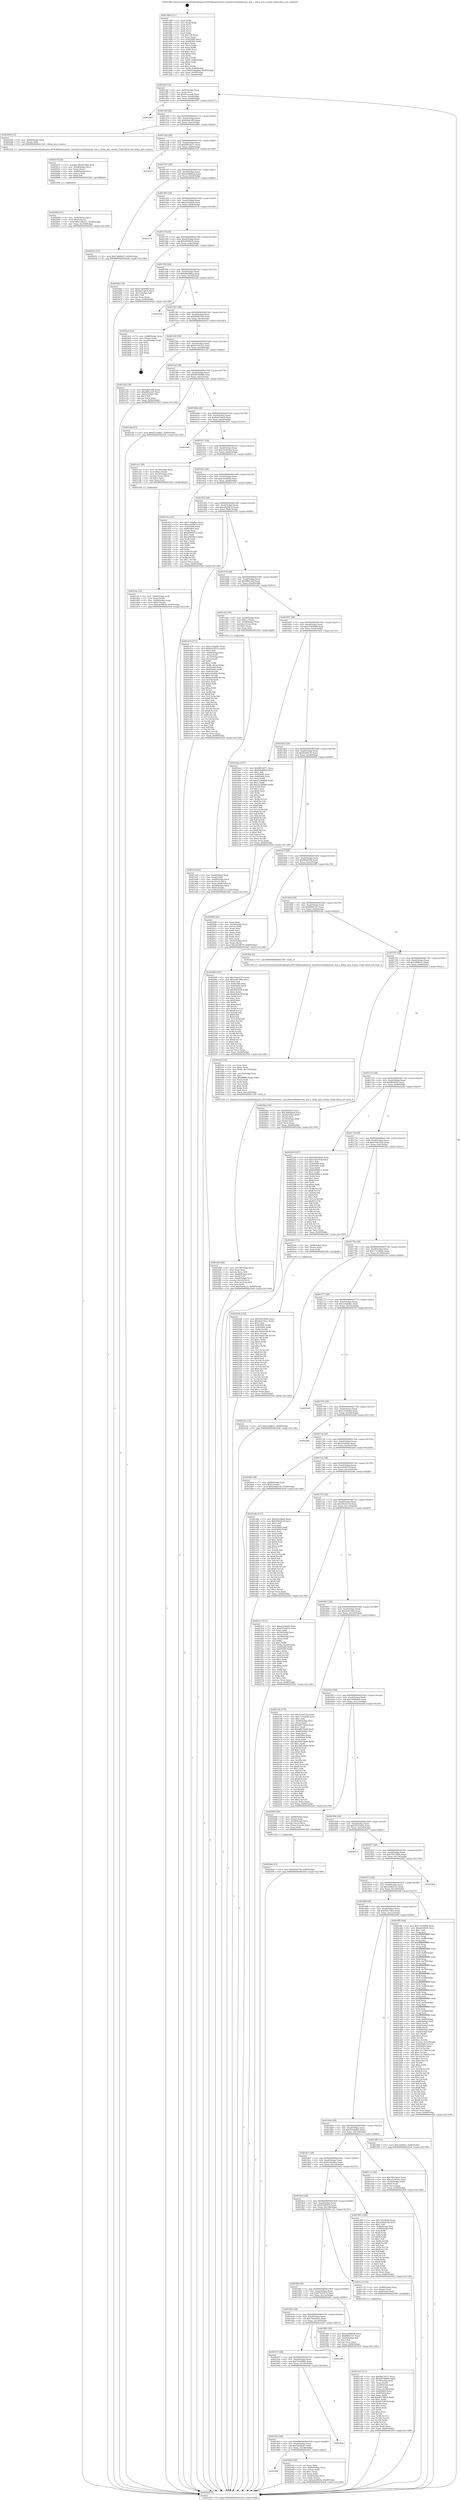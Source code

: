 digraph "0x401480" {
  label = "0x401480 (/mnt/c/Users/mathe/Desktop/tcc/POCII/binaries/extr_linuxdrivershidwacom_wac.c_delay_pen_events_Final-ollvm.out::main(0))"
  labelloc = "t"
  node[shape=record]

  Entry [label="",width=0.3,height=0.3,shape=circle,fillcolor=black,style=filled]
  "0x4014ef" [label="{
     0x4014ef [32]\l
     | [instrs]\l
     &nbsp;&nbsp;0x4014ef \<+6\>: mov -0x90(%rbp),%eax\l
     &nbsp;&nbsp;0x4014f5 \<+2\>: mov %eax,%ecx\l
     &nbsp;&nbsp;0x4014f7 \<+6\>: sub $0x87cccaeb,%ecx\l
     &nbsp;&nbsp;0x4014fd \<+6\>: mov %eax,-0xa4(%rbp)\l
     &nbsp;&nbsp;0x401503 \<+6\>: mov %ecx,-0xa8(%rbp)\l
     &nbsp;&nbsp;0x401509 \<+6\>: je 0000000000402497 \<main+0x1017\>\l
  }"]
  "0x402497" [label="{
     0x402497\l
  }", style=dashed]
  "0x40150f" [label="{
     0x40150f [28]\l
     | [instrs]\l
     &nbsp;&nbsp;0x40150f \<+5\>: jmp 0000000000401514 \<main+0x94\>\l
     &nbsp;&nbsp;0x401514 \<+6\>: mov -0xa4(%rbp),%eax\l
     &nbsp;&nbsp;0x40151a \<+5\>: sub $0x8abdc4fb,%eax\l
     &nbsp;&nbsp;0x40151f \<+6\>: mov %eax,-0xac(%rbp)\l
     &nbsp;&nbsp;0x401525 \<+6\>: je 0000000000402064 \<main+0xbe4\>\l
  }"]
  Exit [label="",width=0.3,height=0.3,shape=circle,fillcolor=black,style=filled,peripheries=2]
  "0x402064" [label="{
     0x402064 [12]\l
     | [instrs]\l
     &nbsp;&nbsp;0x402064 \<+4\>: mov -0x68(%rbp),%rax\l
     &nbsp;&nbsp;0x402068 \<+3\>: mov (%rax),%rdi\l
     &nbsp;&nbsp;0x40206b \<+5\>: call 0000000000401240 \<delay_pen_events\>\l
     | [calls]\l
     &nbsp;&nbsp;0x401240 \{1\} (/mnt/c/Users/mathe/Desktop/tcc/POCII/binaries/extr_linuxdrivershidwacom_wac.c_delay_pen_events_Final-ollvm.out::delay_pen_events)\l
  }"]
  "0x40152b" [label="{
     0x40152b [28]\l
     | [instrs]\l
     &nbsp;&nbsp;0x40152b \<+5\>: jmp 0000000000401530 \<main+0xb0\>\l
     &nbsp;&nbsp;0x401530 \<+6\>: mov -0xa4(%rbp),%eax\l
     &nbsp;&nbsp;0x401536 \<+5\>: sub $0x9f414071,%eax\l
     &nbsp;&nbsp;0x40153b \<+6\>: mov %eax,-0xb0(%rbp)\l
     &nbsp;&nbsp;0x401541 \<+6\>: je 000000000040251f \<main+0x109f\>\l
  }"]
  "0x4022eb" [label="{
     0x4022eb [155]\l
     | [instrs]\l
     &nbsp;&nbsp;0x4022eb \<+5\>: mov $0x35814604,%ecx\l
     &nbsp;&nbsp;0x4022f0 \<+5\>: mov $0x402c76e1,%edx\l
     &nbsp;&nbsp;0x4022f5 \<+3\>: mov $0x1,%sil\l
     &nbsp;&nbsp;0x4022f8 \<+8\>: mov 0x405060,%r8d\l
     &nbsp;&nbsp;0x402300 \<+8\>: mov 0x405064,%r9d\l
     &nbsp;&nbsp;0x402308 \<+3\>: mov %r8d,%r10d\l
     &nbsp;&nbsp;0x40230b \<+7\>: add $0x764e0128,%r10d\l
     &nbsp;&nbsp;0x402312 \<+4\>: sub $0x1,%r10d\l
     &nbsp;&nbsp;0x402316 \<+7\>: sub $0x764e0128,%r10d\l
     &nbsp;&nbsp;0x40231d \<+4\>: imul %r10d,%r8d\l
     &nbsp;&nbsp;0x402321 \<+4\>: and $0x1,%r8d\l
     &nbsp;&nbsp;0x402325 \<+4\>: cmp $0x0,%r8d\l
     &nbsp;&nbsp;0x402329 \<+4\>: sete %r11b\l
     &nbsp;&nbsp;0x40232d \<+4\>: cmp $0xa,%r9d\l
     &nbsp;&nbsp;0x402331 \<+3\>: setl %bl\l
     &nbsp;&nbsp;0x402334 \<+3\>: mov %r11b,%r14b\l
     &nbsp;&nbsp;0x402337 \<+4\>: xor $0xff,%r14b\l
     &nbsp;&nbsp;0x40233b \<+3\>: mov %bl,%r15b\l
     &nbsp;&nbsp;0x40233e \<+4\>: xor $0xff,%r15b\l
     &nbsp;&nbsp;0x402342 \<+4\>: xor $0x0,%sil\l
     &nbsp;&nbsp;0x402346 \<+3\>: mov %r14b,%r12b\l
     &nbsp;&nbsp;0x402349 \<+4\>: and $0x0,%r12b\l
     &nbsp;&nbsp;0x40234d \<+3\>: and %sil,%r11b\l
     &nbsp;&nbsp;0x402350 \<+3\>: mov %r15b,%r13b\l
     &nbsp;&nbsp;0x402353 \<+4\>: and $0x0,%r13b\l
     &nbsp;&nbsp;0x402357 \<+3\>: and %sil,%bl\l
     &nbsp;&nbsp;0x40235a \<+3\>: or %r11b,%r12b\l
     &nbsp;&nbsp;0x40235d \<+3\>: or %bl,%r13b\l
     &nbsp;&nbsp;0x402360 \<+3\>: xor %r13b,%r12b\l
     &nbsp;&nbsp;0x402363 \<+3\>: or %r15b,%r14b\l
     &nbsp;&nbsp;0x402366 \<+4\>: xor $0xff,%r14b\l
     &nbsp;&nbsp;0x40236a \<+4\>: or $0x0,%sil\l
     &nbsp;&nbsp;0x40236e \<+3\>: and %sil,%r14b\l
     &nbsp;&nbsp;0x402371 \<+3\>: or %r14b,%r12b\l
     &nbsp;&nbsp;0x402374 \<+4\>: test $0x1,%r12b\l
     &nbsp;&nbsp;0x402378 \<+3\>: cmovne %edx,%ecx\l
     &nbsp;&nbsp;0x40237b \<+6\>: mov %ecx,-0x90(%rbp)\l
     &nbsp;&nbsp;0x402381 \<+5\>: jmp 00000000004025e8 \<main+0x1168\>\l
  }"]
  "0x40251f" [label="{
     0x40251f\l
  }", style=dashed]
  "0x401547" [label="{
     0x401547 [28]\l
     | [instrs]\l
     &nbsp;&nbsp;0x401547 \<+5\>: jmp 000000000040154c \<main+0xcc\>\l
     &nbsp;&nbsp;0x40154c \<+6\>: mov -0xa4(%rbp),%eax\l
     &nbsp;&nbsp;0x401552 \<+5\>: sub $0xa2088938,%eax\l
     &nbsp;&nbsp;0x401557 \<+6\>: mov %eax,-0xb4(%rbp)\l
     &nbsp;&nbsp;0x40155d \<+6\>: je 0000000000402033 \<main+0xbb3\>\l
  }"]
  "0x4020ea" [label="{
     0x4020ea [15]\l
     | [instrs]\l
     &nbsp;&nbsp;0x4020ea \<+10\>: movl $0xf60ef794,-0x90(%rbp)\l
     &nbsp;&nbsp;0x4020f4 \<+5\>: jmp 00000000004025e8 \<main+0x1168\>\l
  }"]
  "0x402033" [label="{
     0x402033 [15]\l
     | [instrs]\l
     &nbsp;&nbsp;0x402033 \<+10\>: movl $0x7ab88af7,-0x90(%rbp)\l
     &nbsp;&nbsp;0x40203d \<+5\>: jmp 00000000004025e8 \<main+0x1168\>\l
  }"]
  "0x401563" [label="{
     0x401563 [28]\l
     | [instrs]\l
     &nbsp;&nbsp;0x401563 \<+5\>: jmp 0000000000401568 \<main+0xe8\>\l
     &nbsp;&nbsp;0x401568 \<+6\>: mov -0xa4(%rbp),%eax\l
     &nbsp;&nbsp;0x40156e \<+5\>: sub $0xa22cbbe9,%eax\l
     &nbsp;&nbsp;0x401573 \<+6\>: mov %eax,-0xb8(%rbp)\l
     &nbsp;&nbsp;0x401579 \<+6\>: je 0000000000402574 \<main+0x10f4\>\l
  }"]
  "0x40208d" [label="{
     0x40208d [31]\l
     | [instrs]\l
     &nbsp;&nbsp;0x40208d \<+4\>: mov -0x40(%rbp),%rcx\l
     &nbsp;&nbsp;0x402091 \<+6\>: movl $0x0,(%rcx)\l
     &nbsp;&nbsp;0x402097 \<+10\>: movl $0x228be31,-0x90(%rbp)\l
     &nbsp;&nbsp;0x4020a1 \<+6\>: mov %eax,-0x158(%rbp)\l
     &nbsp;&nbsp;0x4020a7 \<+5\>: jmp 00000000004025e8 \<main+0x1168\>\l
  }"]
  "0x402574" [label="{
     0x402574\l
  }", style=dashed]
  "0x40157f" [label="{
     0x40157f [28]\l
     | [instrs]\l
     &nbsp;&nbsp;0x40157f \<+5\>: jmp 0000000000401584 \<main+0x104\>\l
     &nbsp;&nbsp;0x401584 \<+6\>: mov -0xa4(%rbp),%eax\l
     &nbsp;&nbsp;0x40158a \<+5\>: sub $0xa6549cf1,%eax\l
     &nbsp;&nbsp;0x40158f \<+6\>: mov %eax,-0xbc(%rbp)\l
     &nbsp;&nbsp;0x401595 \<+6\>: je 0000000000401b63 \<main+0x6e3\>\l
  }"]
  "0x402070" [label="{
     0x402070 [29]\l
     | [instrs]\l
     &nbsp;&nbsp;0x402070 \<+10\>: movabs $0x4030b6,%rdi\l
     &nbsp;&nbsp;0x40207a \<+4\>: mov -0x48(%rbp),%rcx\l
     &nbsp;&nbsp;0x40207e \<+2\>: mov %eax,(%rcx)\l
     &nbsp;&nbsp;0x402080 \<+4\>: mov -0x48(%rbp),%rcx\l
     &nbsp;&nbsp;0x402084 \<+2\>: mov (%rcx),%esi\l
     &nbsp;&nbsp;0x402086 \<+2\>: mov $0x0,%al\l
     &nbsp;&nbsp;0x402088 \<+5\>: call 0000000000401040 \<printf@plt\>\l
     | [calls]\l
     &nbsp;&nbsp;0x401040 \{1\} (unknown)\l
  }"]
  "0x401b63" [label="{
     0x401b63 [30]\l
     | [instrs]\l
     &nbsp;&nbsp;0x401b63 \<+5\>: mov $0xe7304469,%eax\l
     &nbsp;&nbsp;0x401b68 \<+5\>: mov $0xbe57abc9,%ecx\l
     &nbsp;&nbsp;0x401b6d \<+3\>: mov -0x31(%rbp),%dl\l
     &nbsp;&nbsp;0x401b70 \<+3\>: test $0x1,%dl\l
     &nbsp;&nbsp;0x401b73 \<+3\>: cmovne %ecx,%eax\l
     &nbsp;&nbsp;0x401b76 \<+6\>: mov %eax,-0x90(%rbp)\l
     &nbsp;&nbsp;0x401b7c \<+5\>: jmp 00000000004025e8 \<main+0x1168\>\l
  }"]
  "0x40159b" [label="{
     0x40159b [28]\l
     | [instrs]\l
     &nbsp;&nbsp;0x40159b \<+5\>: jmp 00000000004015a0 \<main+0x120\>\l
     &nbsp;&nbsp;0x4015a0 \<+6\>: mov -0xa4(%rbp),%eax\l
     &nbsp;&nbsp;0x4015a6 \<+5\>: sub $0xa86088ca,%eax\l
     &nbsp;&nbsp;0x4015ab \<+6\>: mov %eax,-0xc0(%rbp)\l
     &nbsp;&nbsp;0x4015b1 \<+6\>: je 00000000004023a4 \<main+0xf24\>\l
  }"]
  "0x40196f" [label="{
     0x40196f\l
  }", style=dashed]
  "0x4023a4" [label="{
     0x4023a4\l
  }", style=dashed]
  "0x4015b7" [label="{
     0x4015b7 [28]\l
     | [instrs]\l
     &nbsp;&nbsp;0x4015b7 \<+5\>: jmp 00000000004015bc \<main+0x13c\>\l
     &nbsp;&nbsp;0x4015bc \<+6\>: mov -0xa4(%rbp),%eax\l
     &nbsp;&nbsp;0x4015c2 \<+5\>: sub $0xb0dd33f0,%eax\l
     &nbsp;&nbsp;0x4015c7 \<+6\>: mov %eax,-0xc4(%rbp)\l
     &nbsp;&nbsp;0x4015cd \<+6\>: je 00000000004024c2 \<main+0x1042\>\l
  }"]
  "0x402042" [label="{
     0x402042 [34]\l
     | [instrs]\l
     &nbsp;&nbsp;0x402042 \<+2\>: xor %eax,%eax\l
     &nbsp;&nbsp;0x402044 \<+4\>: mov -0x60(%rbp),%rcx\l
     &nbsp;&nbsp;0x402048 \<+2\>: mov (%rcx),%edx\l
     &nbsp;&nbsp;0x40204a \<+3\>: sub $0x1,%eax\l
     &nbsp;&nbsp;0x40204d \<+2\>: sub %eax,%edx\l
     &nbsp;&nbsp;0x40204f \<+4\>: mov -0x60(%rbp),%rcx\l
     &nbsp;&nbsp;0x402053 \<+2\>: mov %edx,(%rcx)\l
     &nbsp;&nbsp;0x402055 \<+10\>: movl $0xcdc9f63b,-0x90(%rbp)\l
     &nbsp;&nbsp;0x40205f \<+5\>: jmp 00000000004025e8 \<main+0x1168\>\l
  }"]
  "0x4024c2" [label="{
     0x4024c2 [24]\l
     | [instrs]\l
     &nbsp;&nbsp;0x4024c2 \<+7\>: mov -0x88(%rbp),%rax\l
     &nbsp;&nbsp;0x4024c9 \<+2\>: mov (%rax),%eax\l
     &nbsp;&nbsp;0x4024cb \<+4\>: lea -0x28(%rbp),%rsp\l
     &nbsp;&nbsp;0x4024cf \<+1\>: pop %rbx\l
     &nbsp;&nbsp;0x4024d0 \<+2\>: pop %r12\l
     &nbsp;&nbsp;0x4024d2 \<+2\>: pop %r13\l
     &nbsp;&nbsp;0x4024d4 \<+2\>: pop %r14\l
     &nbsp;&nbsp;0x4024d6 \<+2\>: pop %r15\l
     &nbsp;&nbsp;0x4024d8 \<+1\>: pop %rbp\l
     &nbsp;&nbsp;0x4024d9 \<+1\>: ret\l
  }"]
  "0x4015d3" [label="{
     0x4015d3 [28]\l
     | [instrs]\l
     &nbsp;&nbsp;0x4015d3 \<+5\>: jmp 00000000004015d8 \<main+0x158\>\l
     &nbsp;&nbsp;0x4015d8 \<+6\>: mov -0xa4(%rbp),%eax\l
     &nbsp;&nbsp;0x4015de \<+5\>: sub $0xb1e2031e,%eax\l
     &nbsp;&nbsp;0x4015e3 \<+6\>: mov %eax,-0xc8(%rbp)\l
     &nbsp;&nbsp;0x4015e9 \<+6\>: je 0000000000401e24 \<main+0x9a4\>\l
  }"]
  "0x401953" [label="{
     0x401953 [28]\l
     | [instrs]\l
     &nbsp;&nbsp;0x401953 \<+5\>: jmp 0000000000401958 \<main+0x4d8\>\l
     &nbsp;&nbsp;0x401958 \<+6\>: mov -0xa4(%rbp),%eax\l
     &nbsp;&nbsp;0x40195e \<+5\>: sub $0x7ab88af7,%eax\l
     &nbsp;&nbsp;0x401963 \<+6\>: mov %eax,-0x148(%rbp)\l
     &nbsp;&nbsp;0x401969 \<+6\>: je 0000000000402042 \<main+0xbc2\>\l
  }"]
  "0x401e24" [label="{
     0x401e24 [30]\l
     | [instrs]\l
     &nbsp;&nbsp;0x401e24 \<+5\>: mov $0x8abdc4fb,%eax\l
     &nbsp;&nbsp;0x401e29 \<+5\>: mov $0xd88ccd2f,%ecx\l
     &nbsp;&nbsp;0x401e2e \<+3\>: mov -0x2a(%rbp),%dl\l
     &nbsp;&nbsp;0x401e31 \<+3\>: test $0x1,%dl\l
     &nbsp;&nbsp;0x401e34 \<+3\>: cmovne %ecx,%eax\l
     &nbsp;&nbsp;0x401e37 \<+6\>: mov %eax,-0x90(%rbp)\l
     &nbsp;&nbsp;0x401e3d \<+5\>: jmp 00000000004025e8 \<main+0x1168\>\l
  }"]
  "0x4015ef" [label="{
     0x4015ef [28]\l
     | [instrs]\l
     &nbsp;&nbsp;0x4015ef \<+5\>: jmp 00000000004015f4 \<main+0x174\>\l
     &nbsp;&nbsp;0x4015f4 \<+6\>: mov -0xa4(%rbp),%eax\l
     &nbsp;&nbsp;0x4015fa \<+5\>: sub $0xb874b886,%eax\l
     &nbsp;&nbsp;0x4015ff \<+6\>: mov %eax,-0xcc(%rbp)\l
     &nbsp;&nbsp;0x401605 \<+6\>: je 0000000000401cb4 \<main+0x834\>\l
  }"]
  "0x4024da" [label="{
     0x4024da\l
  }", style=dashed]
  "0x401cb4" [label="{
     0x401cb4 [15]\l
     | [instrs]\l
     &nbsp;&nbsp;0x401cb4 \<+10\>: movl $0x451da841,-0x90(%rbp)\l
     &nbsp;&nbsp;0x401cbe \<+5\>: jmp 00000000004025e8 \<main+0x1168\>\l
  }"]
  "0x40160b" [label="{
     0x40160b [28]\l
     | [instrs]\l
     &nbsp;&nbsp;0x40160b \<+5\>: jmp 0000000000401610 \<main+0x190\>\l
     &nbsp;&nbsp;0x401610 \<+6\>: mov -0xa4(%rbp),%eax\l
     &nbsp;&nbsp;0x401616 \<+5\>: sub $0xbe57abc9,%eax\l
     &nbsp;&nbsp;0x40161b \<+6\>: mov %eax,-0xd0(%rbp)\l
     &nbsp;&nbsp;0x401621 \<+6\>: je 0000000000401b81 \<main+0x701\>\l
  }"]
  "0x401937" [label="{
     0x401937 [28]\l
     | [instrs]\l
     &nbsp;&nbsp;0x401937 \<+5\>: jmp 000000000040193c \<main+0x4bc\>\l
     &nbsp;&nbsp;0x40193c \<+6\>: mov -0xa4(%rbp),%eax\l
     &nbsp;&nbsp;0x401942 \<+5\>: sub $0x7a5c606b,%eax\l
     &nbsp;&nbsp;0x401947 \<+6\>: mov %eax,-0x144(%rbp)\l
     &nbsp;&nbsp;0x40194d \<+6\>: je 00000000004024da \<main+0x105a\>\l
  }"]
  "0x401b81" [label="{
     0x401b81\l
  }", style=dashed]
  "0x401627" [label="{
     0x401627 [28]\l
     | [instrs]\l
     &nbsp;&nbsp;0x401627 \<+5\>: jmp 000000000040162c \<main+0x1ac\>\l
     &nbsp;&nbsp;0x40162c \<+6\>: mov -0xa4(%rbp),%eax\l
     &nbsp;&nbsp;0x401632 \<+5\>: sub $0xc5a3b45a,%eax\l
     &nbsp;&nbsp;0x401637 \<+6\>: mov %eax,-0xd4(%rbp)\l
     &nbsp;&nbsp;0x40163d \<+6\>: je 0000000000401ce1 \<main+0x861\>\l
  }"]
  "0x402395" [label="{
     0x402395\l
  }", style=dashed]
  "0x401ce1" [label="{
     0x401ce1 [29]\l
     | [instrs]\l
     &nbsp;&nbsp;0x401ce1 \<+4\>: mov -0x70(%rbp),%rax\l
     &nbsp;&nbsp;0x401ce5 \<+6\>: movl $0x1,(%rax)\l
     &nbsp;&nbsp;0x401ceb \<+4\>: mov -0x70(%rbp),%rax\l
     &nbsp;&nbsp;0x401cef \<+3\>: movslq (%rax),%rax\l
     &nbsp;&nbsp;0x401cf2 \<+4\>: shl $0x3,%rax\l
     &nbsp;&nbsp;0x401cf6 \<+3\>: mov %rax,%rdi\l
     &nbsp;&nbsp;0x401cf9 \<+5\>: call 0000000000401050 \<malloc@plt\>\l
     | [calls]\l
     &nbsp;&nbsp;0x401050 \{1\} (unknown)\l
  }"]
  "0x401643" [label="{
     0x401643 [28]\l
     | [instrs]\l
     &nbsp;&nbsp;0x401643 \<+5\>: jmp 0000000000401648 \<main+0x1c8\>\l
     &nbsp;&nbsp;0x401648 \<+6\>: mov -0xa4(%rbp),%eax\l
     &nbsp;&nbsp;0x40164e \<+5\>: sub $0xcdc9f63b,%eax\l
     &nbsp;&nbsp;0x401653 \<+6\>: mov %eax,-0xd8(%rbp)\l
     &nbsp;&nbsp;0x401659 \<+6\>: je 0000000000401d1e \<main+0x89e\>\l
  }"]
  "0x401fd9" [label="{
     0x401fd9 [48]\l
     | [instrs]\l
     &nbsp;&nbsp;0x401fd9 \<+6\>: mov -0x154(%rbp),%ecx\l
     &nbsp;&nbsp;0x401fdf \<+3\>: imul %eax,%ecx\l
     &nbsp;&nbsp;0x401fe2 \<+3\>: movslq %ecx,%r8\l
     &nbsp;&nbsp;0x401fe5 \<+4\>: mov -0x68(%rbp),%r9\l
     &nbsp;&nbsp;0x401fe9 \<+3\>: mov (%r9),%r9\l
     &nbsp;&nbsp;0x401fec \<+4\>: mov -0x60(%rbp),%r10\l
     &nbsp;&nbsp;0x401ff0 \<+3\>: movslq (%r10),%r10\l
     &nbsp;&nbsp;0x401ff3 \<+4\>: mov (%r9,%r10,8),%r9\l
     &nbsp;&nbsp;0x401ff7 \<+3\>: mov %r8,(%r9)\l
     &nbsp;&nbsp;0x401ffa \<+10\>: movl $0xf5a69c25,-0x90(%rbp)\l
     &nbsp;&nbsp;0x402004 \<+5\>: jmp 00000000004025e8 \<main+0x1168\>\l
  }"]
  "0x401d1e" [label="{
     0x401d1e [91]\l
     | [instrs]\l
     &nbsp;&nbsp;0x401d1e \<+5\>: mov $0x1c4da8bc,%eax\l
     &nbsp;&nbsp;0x401d23 \<+5\>: mov $0xceb20b7a,%ecx\l
     &nbsp;&nbsp;0x401d28 \<+7\>: mov 0x405060,%edx\l
     &nbsp;&nbsp;0x401d2f \<+7\>: mov 0x405064,%esi\l
     &nbsp;&nbsp;0x401d36 \<+2\>: mov %edx,%edi\l
     &nbsp;&nbsp;0x401d38 \<+6\>: sub $0xa04b9912,%edi\l
     &nbsp;&nbsp;0x401d3e \<+3\>: sub $0x1,%edi\l
     &nbsp;&nbsp;0x401d41 \<+6\>: add $0xa04b9912,%edi\l
     &nbsp;&nbsp;0x401d47 \<+3\>: imul %edi,%edx\l
     &nbsp;&nbsp;0x401d4a \<+3\>: and $0x1,%edx\l
     &nbsp;&nbsp;0x401d4d \<+3\>: cmp $0x0,%edx\l
     &nbsp;&nbsp;0x401d50 \<+4\>: sete %r8b\l
     &nbsp;&nbsp;0x401d54 \<+3\>: cmp $0xa,%esi\l
     &nbsp;&nbsp;0x401d57 \<+4\>: setl %r9b\l
     &nbsp;&nbsp;0x401d5b \<+3\>: mov %r8b,%r10b\l
     &nbsp;&nbsp;0x401d5e \<+3\>: and %r9b,%r10b\l
     &nbsp;&nbsp;0x401d61 \<+3\>: xor %r9b,%r8b\l
     &nbsp;&nbsp;0x401d64 \<+3\>: or %r8b,%r10b\l
     &nbsp;&nbsp;0x401d67 \<+4\>: test $0x1,%r10b\l
     &nbsp;&nbsp;0x401d6b \<+3\>: cmovne %ecx,%eax\l
     &nbsp;&nbsp;0x401d6e \<+6\>: mov %eax,-0x90(%rbp)\l
     &nbsp;&nbsp;0x401d74 \<+5\>: jmp 00000000004025e8 \<main+0x1168\>\l
  }"]
  "0x40165f" [label="{
     0x40165f [28]\l
     | [instrs]\l
     &nbsp;&nbsp;0x40165f \<+5\>: jmp 0000000000401664 \<main+0x1e4\>\l
     &nbsp;&nbsp;0x401664 \<+6\>: mov -0xa4(%rbp),%eax\l
     &nbsp;&nbsp;0x40166a \<+5\>: sub $0xceb20b7a,%eax\l
     &nbsp;&nbsp;0x40166f \<+6\>: mov %eax,-0xdc(%rbp)\l
     &nbsp;&nbsp;0x401675 \<+6\>: je 0000000000401d79 \<main+0x8f9\>\l
  }"]
  "0x401fa5" [label="{
     0x401fa5 [52]\l
     | [instrs]\l
     &nbsp;&nbsp;0x401fa5 \<+2\>: xor %ecx,%ecx\l
     &nbsp;&nbsp;0x401fa7 \<+5\>: mov $0x2,%edx\l
     &nbsp;&nbsp;0x401fac \<+6\>: mov %edx,-0x150(%rbp)\l
     &nbsp;&nbsp;0x401fb2 \<+1\>: cltd\l
     &nbsp;&nbsp;0x401fb3 \<+6\>: mov -0x150(%rbp),%esi\l
     &nbsp;&nbsp;0x401fb9 \<+2\>: idiv %esi\l
     &nbsp;&nbsp;0x401fbb \<+6\>: imul $0xfffffffe,%edx,%edx\l
     &nbsp;&nbsp;0x401fc1 \<+2\>: mov %ecx,%edi\l
     &nbsp;&nbsp;0x401fc3 \<+2\>: sub %edx,%edi\l
     &nbsp;&nbsp;0x401fc5 \<+2\>: mov %ecx,%edx\l
     &nbsp;&nbsp;0x401fc7 \<+3\>: sub $0x1,%edx\l
     &nbsp;&nbsp;0x401fca \<+2\>: add %edx,%edi\l
     &nbsp;&nbsp;0x401fcc \<+2\>: sub %edi,%ecx\l
     &nbsp;&nbsp;0x401fce \<+6\>: mov %ecx,-0x154(%rbp)\l
     &nbsp;&nbsp;0x401fd4 \<+5\>: call 0000000000401160 \<next_i\>\l
     | [calls]\l
     &nbsp;&nbsp;0x401160 \{1\} (/mnt/c/Users/mathe/Desktop/tcc/POCII/binaries/extr_linuxdrivershidwacom_wac.c_delay_pen_events_Final-ollvm.out::next_i)\l
  }"]
  "0x401d79" [label="{
     0x401d79 [171]\l
     | [instrs]\l
     &nbsp;&nbsp;0x401d79 \<+5\>: mov $0x1c4da8bc,%eax\l
     &nbsp;&nbsp;0x401d7e \<+5\>: mov $0xb1e2031e,%ecx\l
     &nbsp;&nbsp;0x401d83 \<+2\>: mov $0x1,%dl\l
     &nbsp;&nbsp;0x401d85 \<+4\>: mov -0x60(%rbp),%rsi\l
     &nbsp;&nbsp;0x401d89 \<+2\>: mov (%rsi),%edi\l
     &nbsp;&nbsp;0x401d8b \<+4\>: mov -0x70(%rbp),%rsi\l
     &nbsp;&nbsp;0x401d8f \<+2\>: cmp (%rsi),%edi\l
     &nbsp;&nbsp;0x401d91 \<+4\>: setl %r8b\l
     &nbsp;&nbsp;0x401d95 \<+4\>: and $0x1,%r8b\l
     &nbsp;&nbsp;0x401d99 \<+4\>: mov %r8b,-0x2a(%rbp)\l
     &nbsp;&nbsp;0x401d9d \<+7\>: mov 0x405060,%edi\l
     &nbsp;&nbsp;0x401da4 \<+8\>: mov 0x405064,%r9d\l
     &nbsp;&nbsp;0x401dac \<+3\>: mov %edi,%r10d\l
     &nbsp;&nbsp;0x401daf \<+7\>: add $0xaa3e99fa,%r10d\l
     &nbsp;&nbsp;0x401db6 \<+4\>: sub $0x1,%r10d\l
     &nbsp;&nbsp;0x401dba \<+7\>: sub $0xaa3e99fa,%r10d\l
     &nbsp;&nbsp;0x401dc1 \<+4\>: imul %r10d,%edi\l
     &nbsp;&nbsp;0x401dc5 \<+3\>: and $0x1,%edi\l
     &nbsp;&nbsp;0x401dc8 \<+3\>: cmp $0x0,%edi\l
     &nbsp;&nbsp;0x401dcb \<+4\>: sete %r8b\l
     &nbsp;&nbsp;0x401dcf \<+4\>: cmp $0xa,%r9d\l
     &nbsp;&nbsp;0x401dd3 \<+4\>: setl %r11b\l
     &nbsp;&nbsp;0x401dd7 \<+3\>: mov %r8b,%bl\l
     &nbsp;&nbsp;0x401dda \<+3\>: xor $0xff,%bl\l
     &nbsp;&nbsp;0x401ddd \<+3\>: mov %r11b,%r14b\l
     &nbsp;&nbsp;0x401de0 \<+4\>: xor $0xff,%r14b\l
     &nbsp;&nbsp;0x401de4 \<+3\>: xor $0x1,%dl\l
     &nbsp;&nbsp;0x401de7 \<+3\>: mov %bl,%r15b\l
     &nbsp;&nbsp;0x401dea \<+4\>: and $0xff,%r15b\l
     &nbsp;&nbsp;0x401dee \<+3\>: and %dl,%r8b\l
     &nbsp;&nbsp;0x401df1 \<+3\>: mov %r14b,%r12b\l
     &nbsp;&nbsp;0x401df4 \<+4\>: and $0xff,%r12b\l
     &nbsp;&nbsp;0x401df8 \<+3\>: and %dl,%r11b\l
     &nbsp;&nbsp;0x401dfb \<+3\>: or %r8b,%r15b\l
     &nbsp;&nbsp;0x401dfe \<+3\>: or %r11b,%r12b\l
     &nbsp;&nbsp;0x401e01 \<+3\>: xor %r12b,%r15b\l
     &nbsp;&nbsp;0x401e04 \<+3\>: or %r14b,%bl\l
     &nbsp;&nbsp;0x401e07 \<+3\>: xor $0xff,%bl\l
     &nbsp;&nbsp;0x401e0a \<+3\>: or $0x1,%dl\l
     &nbsp;&nbsp;0x401e0d \<+2\>: and %dl,%bl\l
     &nbsp;&nbsp;0x401e0f \<+3\>: or %bl,%r15b\l
     &nbsp;&nbsp;0x401e12 \<+4\>: test $0x1,%r15b\l
     &nbsp;&nbsp;0x401e16 \<+3\>: cmovne %ecx,%eax\l
     &nbsp;&nbsp;0x401e19 \<+6\>: mov %eax,-0x90(%rbp)\l
     &nbsp;&nbsp;0x401e1f \<+5\>: jmp 00000000004025e8 \<main+0x1168\>\l
  }"]
  "0x40167b" [label="{
     0x40167b [28]\l
     | [instrs]\l
     &nbsp;&nbsp;0x40167b \<+5\>: jmp 0000000000401680 \<main+0x200\>\l
     &nbsp;&nbsp;0x401680 \<+6\>: mov -0xa4(%rbp),%eax\l
     &nbsp;&nbsp;0x401686 \<+5\>: sub $0xd88ccd2f,%eax\l
     &nbsp;&nbsp;0x40168b \<+6\>: mov %eax,-0xe0(%rbp)\l
     &nbsp;&nbsp;0x401691 \<+6\>: je 0000000000401e42 \<main+0x9c2\>\l
  }"]
  "0x40191b" [label="{
     0x40191b [28]\l
     | [instrs]\l
     &nbsp;&nbsp;0x40191b \<+5\>: jmp 0000000000401920 \<main+0x4a0\>\l
     &nbsp;&nbsp;0x401920 \<+6\>: mov -0xa4(%rbp),%eax\l
     &nbsp;&nbsp;0x401926 \<+5\>: sub $0x760c9e03,%eax\l
     &nbsp;&nbsp;0x40192b \<+6\>: mov %eax,-0x140(%rbp)\l
     &nbsp;&nbsp;0x401931 \<+6\>: je 0000000000402395 \<main+0xf15\>\l
  }"]
  "0x401e42" [label="{
     0x401e42 [29]\l
     | [instrs]\l
     &nbsp;&nbsp;0x401e42 \<+4\>: mov -0x58(%rbp),%rax\l
     &nbsp;&nbsp;0x401e46 \<+6\>: movl $0x1,(%rax)\l
     &nbsp;&nbsp;0x401e4c \<+4\>: mov -0x58(%rbp),%rax\l
     &nbsp;&nbsp;0x401e50 \<+3\>: movslq (%rax),%rax\l
     &nbsp;&nbsp;0x401e53 \<+4\>: shl $0x3,%rax\l
     &nbsp;&nbsp;0x401e57 \<+3\>: mov %rax,%rdi\l
     &nbsp;&nbsp;0x401e5a \<+5\>: call 0000000000401050 \<malloc@plt\>\l
     | [calls]\l
     &nbsp;&nbsp;0x401050 \{1\} (unknown)\l
  }"]
  "0x401697" [label="{
     0x401697 [28]\l
     | [instrs]\l
     &nbsp;&nbsp;0x401697 \<+5\>: jmp 000000000040169c \<main+0x21c\>\l
     &nbsp;&nbsp;0x40169c \<+6\>: mov -0xa4(%rbp),%eax\l
     &nbsp;&nbsp;0x4016a2 \<+5\>: sub $0xe7304469,%eax\l
     &nbsp;&nbsp;0x4016a7 \<+6\>: mov %eax,-0xe4(%rbp)\l
     &nbsp;&nbsp;0x4016ad \<+6\>: je 0000000000401ba2 \<main+0x722\>\l
  }"]
  "0x401f82" [label="{
     0x401f82 [30]\l
     | [instrs]\l
     &nbsp;&nbsp;0x401f82 \<+5\>: mov $0xa2088938,%eax\l
     &nbsp;&nbsp;0x401f87 \<+5\>: mov $0xf8f927d7,%ecx\l
     &nbsp;&nbsp;0x401f8c \<+3\>: mov -0x29(%rbp),%dl\l
     &nbsp;&nbsp;0x401f8f \<+3\>: test $0x1,%dl\l
     &nbsp;&nbsp;0x401f92 \<+3\>: cmovne %ecx,%eax\l
     &nbsp;&nbsp;0x401f95 \<+6\>: mov %eax,-0x90(%rbp)\l
     &nbsp;&nbsp;0x401f9b \<+5\>: jmp 00000000004025e8 \<main+0x1168\>\l
  }"]
  "0x401ba2" [label="{
     0x401ba2 [147]\l
     | [instrs]\l
     &nbsp;&nbsp;0x401ba2 \<+5\>: mov $0x9f414071,%eax\l
     &nbsp;&nbsp;0x401ba7 \<+5\>: mov $0x65b86f18,%ecx\l
     &nbsp;&nbsp;0x401bac \<+2\>: mov $0x1,%dl\l
     &nbsp;&nbsp;0x401bae \<+7\>: mov 0x405060,%esi\l
     &nbsp;&nbsp;0x401bb5 \<+7\>: mov 0x405064,%edi\l
     &nbsp;&nbsp;0x401bbc \<+3\>: mov %esi,%r8d\l
     &nbsp;&nbsp;0x401bbf \<+7\>: sub $0x23246b8d,%r8d\l
     &nbsp;&nbsp;0x401bc6 \<+4\>: sub $0x1,%r8d\l
     &nbsp;&nbsp;0x401bca \<+7\>: add $0x23246b8d,%r8d\l
     &nbsp;&nbsp;0x401bd1 \<+4\>: imul %r8d,%esi\l
     &nbsp;&nbsp;0x401bd5 \<+3\>: and $0x1,%esi\l
     &nbsp;&nbsp;0x401bd8 \<+3\>: cmp $0x0,%esi\l
     &nbsp;&nbsp;0x401bdb \<+4\>: sete %r9b\l
     &nbsp;&nbsp;0x401bdf \<+3\>: cmp $0xa,%edi\l
     &nbsp;&nbsp;0x401be2 \<+4\>: setl %r10b\l
     &nbsp;&nbsp;0x401be6 \<+3\>: mov %r9b,%r11b\l
     &nbsp;&nbsp;0x401be9 \<+4\>: xor $0xff,%r11b\l
     &nbsp;&nbsp;0x401bed \<+3\>: mov %r10b,%bl\l
     &nbsp;&nbsp;0x401bf0 \<+3\>: xor $0xff,%bl\l
     &nbsp;&nbsp;0x401bf3 \<+3\>: xor $0x1,%dl\l
     &nbsp;&nbsp;0x401bf6 \<+3\>: mov %r11b,%r14b\l
     &nbsp;&nbsp;0x401bf9 \<+4\>: and $0xff,%r14b\l
     &nbsp;&nbsp;0x401bfd \<+3\>: and %dl,%r9b\l
     &nbsp;&nbsp;0x401c00 \<+3\>: mov %bl,%r15b\l
     &nbsp;&nbsp;0x401c03 \<+4\>: and $0xff,%r15b\l
     &nbsp;&nbsp;0x401c07 \<+3\>: and %dl,%r10b\l
     &nbsp;&nbsp;0x401c0a \<+3\>: or %r9b,%r14b\l
     &nbsp;&nbsp;0x401c0d \<+3\>: or %r10b,%r15b\l
     &nbsp;&nbsp;0x401c10 \<+3\>: xor %r15b,%r14b\l
     &nbsp;&nbsp;0x401c13 \<+3\>: or %bl,%r11b\l
     &nbsp;&nbsp;0x401c16 \<+4\>: xor $0xff,%r11b\l
     &nbsp;&nbsp;0x401c1a \<+3\>: or $0x1,%dl\l
     &nbsp;&nbsp;0x401c1d \<+3\>: and %dl,%r11b\l
     &nbsp;&nbsp;0x401c20 \<+3\>: or %r11b,%r14b\l
     &nbsp;&nbsp;0x401c23 \<+4\>: test $0x1,%r14b\l
     &nbsp;&nbsp;0x401c27 \<+3\>: cmovne %ecx,%eax\l
     &nbsp;&nbsp;0x401c2a \<+6\>: mov %eax,-0x90(%rbp)\l
     &nbsp;&nbsp;0x401c30 \<+5\>: jmp 00000000004025e8 \<main+0x1168\>\l
  }"]
  "0x4016b3" [label="{
     0x4016b3 [28]\l
     | [instrs]\l
     &nbsp;&nbsp;0x4016b3 \<+5\>: jmp 00000000004016b8 \<main+0x238\>\l
     &nbsp;&nbsp;0x4016b8 \<+6\>: mov -0xa4(%rbp),%eax\l
     &nbsp;&nbsp;0x4016be \<+5\>: sub $0xf5a69c25,%eax\l
     &nbsp;&nbsp;0x4016c3 \<+6\>: mov %eax,-0xe8(%rbp)\l
     &nbsp;&nbsp;0x4016c9 \<+6\>: je 0000000000402009 \<main+0xb89\>\l
  }"]
  "0x401e5f" [label="{
     0x401e5f [43]\l
     | [instrs]\l
     &nbsp;&nbsp;0x401e5f \<+4\>: mov -0x68(%rbp),%rdi\l
     &nbsp;&nbsp;0x401e63 \<+3\>: mov (%rdi),%rdi\l
     &nbsp;&nbsp;0x401e66 \<+4\>: mov -0x60(%rbp),%rcx\l
     &nbsp;&nbsp;0x401e6a \<+3\>: movslq (%rcx),%rcx\l
     &nbsp;&nbsp;0x401e6d \<+4\>: mov %rax,(%rdi,%rcx,8)\l
     &nbsp;&nbsp;0x401e71 \<+4\>: mov -0x50(%rbp),%rax\l
     &nbsp;&nbsp;0x401e75 \<+6\>: movl $0x0,(%rax)\l
     &nbsp;&nbsp;0x401e7b \<+10\>: movl $0x2818975f,-0x90(%rbp)\l
     &nbsp;&nbsp;0x401e85 \<+5\>: jmp 00000000004025e8 \<main+0x1168\>\l
  }"]
  "0x402009" [label="{
     0x402009 [42]\l
     | [instrs]\l
     &nbsp;&nbsp;0x402009 \<+2\>: xor %eax,%eax\l
     &nbsp;&nbsp;0x40200b \<+4\>: mov -0x50(%rbp),%rcx\l
     &nbsp;&nbsp;0x40200f \<+2\>: mov (%rcx),%edx\l
     &nbsp;&nbsp;0x402011 \<+2\>: mov %eax,%esi\l
     &nbsp;&nbsp;0x402013 \<+2\>: sub %edx,%esi\l
     &nbsp;&nbsp;0x402015 \<+2\>: mov %eax,%edx\l
     &nbsp;&nbsp;0x402017 \<+3\>: sub $0x1,%edx\l
     &nbsp;&nbsp;0x40201a \<+2\>: add %edx,%esi\l
     &nbsp;&nbsp;0x40201c \<+2\>: sub %esi,%eax\l
     &nbsp;&nbsp;0x40201e \<+4\>: mov -0x50(%rbp),%rcx\l
     &nbsp;&nbsp;0x402022 \<+2\>: mov %eax,(%rcx)\l
     &nbsp;&nbsp;0x402024 \<+10\>: movl $0x2818975f,-0x90(%rbp)\l
     &nbsp;&nbsp;0x40202e \<+5\>: jmp 00000000004025e8 \<main+0x1168\>\l
  }"]
  "0x4016cf" [label="{
     0x4016cf [28]\l
     | [instrs]\l
     &nbsp;&nbsp;0x4016cf \<+5\>: jmp 00000000004016d4 \<main+0x254\>\l
     &nbsp;&nbsp;0x4016d4 \<+6\>: mov -0xa4(%rbp),%eax\l
     &nbsp;&nbsp;0x4016da \<+5\>: sub $0xf60ef794,%eax\l
     &nbsp;&nbsp;0x4016df \<+6\>: mov %eax,-0xec(%rbp)\l
     &nbsp;&nbsp;0x4016e5 \<+6\>: je 00000000004020f9 \<main+0xc79\>\l
  }"]
  "0x401cfe" [label="{
     0x401cfe [32]\l
     | [instrs]\l
     &nbsp;&nbsp;0x401cfe \<+4\>: mov -0x68(%rbp),%rdi\l
     &nbsp;&nbsp;0x401d02 \<+3\>: mov %rax,(%rdi)\l
     &nbsp;&nbsp;0x401d05 \<+4\>: mov -0x60(%rbp),%rax\l
     &nbsp;&nbsp;0x401d09 \<+6\>: movl $0x0,(%rax)\l
     &nbsp;&nbsp;0x401d0f \<+10\>: movl $0xcdc9f63b,-0x90(%rbp)\l
     &nbsp;&nbsp;0x401d19 \<+5\>: jmp 00000000004025e8 \<main+0x1168\>\l
  }"]
  "0x4020f9" [label="{
     0x4020f9 [147]\l
     | [instrs]\l
     &nbsp;&nbsp;0x4020f9 \<+5\>: mov $0x7ece4723,%eax\l
     &nbsp;&nbsp;0x4020fe \<+5\>: mov $0x2e813f6a,%ecx\l
     &nbsp;&nbsp;0x402103 \<+2\>: mov $0x1,%dl\l
     &nbsp;&nbsp;0x402105 \<+7\>: mov 0x405060,%esi\l
     &nbsp;&nbsp;0x40210c \<+7\>: mov 0x405064,%edi\l
     &nbsp;&nbsp;0x402113 \<+3\>: mov %esi,%r8d\l
     &nbsp;&nbsp;0x402116 \<+7\>: sub $0x9f4367ff,%r8d\l
     &nbsp;&nbsp;0x40211d \<+4\>: sub $0x1,%r8d\l
     &nbsp;&nbsp;0x402121 \<+7\>: add $0x9f4367ff,%r8d\l
     &nbsp;&nbsp;0x402128 \<+4\>: imul %r8d,%esi\l
     &nbsp;&nbsp;0x40212c \<+3\>: and $0x1,%esi\l
     &nbsp;&nbsp;0x40212f \<+3\>: cmp $0x0,%esi\l
     &nbsp;&nbsp;0x402132 \<+4\>: sete %r9b\l
     &nbsp;&nbsp;0x402136 \<+3\>: cmp $0xa,%edi\l
     &nbsp;&nbsp;0x402139 \<+4\>: setl %r10b\l
     &nbsp;&nbsp;0x40213d \<+3\>: mov %r9b,%r11b\l
     &nbsp;&nbsp;0x402140 \<+4\>: xor $0xff,%r11b\l
     &nbsp;&nbsp;0x402144 \<+3\>: mov %r10b,%bl\l
     &nbsp;&nbsp;0x402147 \<+3\>: xor $0xff,%bl\l
     &nbsp;&nbsp;0x40214a \<+3\>: xor $0x0,%dl\l
     &nbsp;&nbsp;0x40214d \<+3\>: mov %r11b,%r14b\l
     &nbsp;&nbsp;0x402150 \<+4\>: and $0x0,%r14b\l
     &nbsp;&nbsp;0x402154 \<+3\>: and %dl,%r9b\l
     &nbsp;&nbsp;0x402157 \<+3\>: mov %bl,%r15b\l
     &nbsp;&nbsp;0x40215a \<+4\>: and $0x0,%r15b\l
     &nbsp;&nbsp;0x40215e \<+3\>: and %dl,%r10b\l
     &nbsp;&nbsp;0x402161 \<+3\>: or %r9b,%r14b\l
     &nbsp;&nbsp;0x402164 \<+3\>: or %r10b,%r15b\l
     &nbsp;&nbsp;0x402167 \<+3\>: xor %r15b,%r14b\l
     &nbsp;&nbsp;0x40216a \<+3\>: or %bl,%r11b\l
     &nbsp;&nbsp;0x40216d \<+4\>: xor $0xff,%r11b\l
     &nbsp;&nbsp;0x402171 \<+3\>: or $0x0,%dl\l
     &nbsp;&nbsp;0x402174 \<+3\>: and %dl,%r11b\l
     &nbsp;&nbsp;0x402177 \<+3\>: or %r11b,%r14b\l
     &nbsp;&nbsp;0x40217a \<+4\>: test $0x1,%r14b\l
     &nbsp;&nbsp;0x40217e \<+3\>: cmovne %ecx,%eax\l
     &nbsp;&nbsp;0x402181 \<+6\>: mov %eax,-0x90(%rbp)\l
     &nbsp;&nbsp;0x402187 \<+5\>: jmp 00000000004025e8 \<main+0x1168\>\l
  }"]
  "0x4016eb" [label="{
     0x4016eb [28]\l
     | [instrs]\l
     &nbsp;&nbsp;0x4016eb \<+5\>: jmp 00000000004016f0 \<main+0x270\>\l
     &nbsp;&nbsp;0x4016f0 \<+6\>: mov -0xa4(%rbp),%eax\l
     &nbsp;&nbsp;0x4016f6 \<+5\>: sub $0xf8f927d7,%eax\l
     &nbsp;&nbsp;0x4016fb \<+6\>: mov %eax,-0xf0(%rbp)\l
     &nbsp;&nbsp;0x401701 \<+6\>: je 0000000000401fa0 \<main+0xb20\>\l
  }"]
  "0x401c45" [label="{
     0x401c45 [111]\l
     | [instrs]\l
     &nbsp;&nbsp;0x401c45 \<+5\>: mov $0x9f414071,%ecx\l
     &nbsp;&nbsp;0x401c4a \<+5\>: mov $0xb874b886,%edx\l
     &nbsp;&nbsp;0x401c4f \<+4\>: mov -0x78(%rbp),%rdi\l
     &nbsp;&nbsp;0x401c53 \<+2\>: mov %eax,(%rdi)\l
     &nbsp;&nbsp;0x401c55 \<+4\>: mov -0x78(%rbp),%rdi\l
     &nbsp;&nbsp;0x401c59 \<+2\>: mov (%rdi),%eax\l
     &nbsp;&nbsp;0x401c5b \<+3\>: mov %eax,-0x30(%rbp)\l
     &nbsp;&nbsp;0x401c5e \<+7\>: mov 0x405060,%eax\l
     &nbsp;&nbsp;0x401c65 \<+7\>: mov 0x405064,%esi\l
     &nbsp;&nbsp;0x401c6c \<+3\>: mov %eax,%r8d\l
     &nbsp;&nbsp;0x401c6f \<+7\>: add $0x4f379934,%r8d\l
     &nbsp;&nbsp;0x401c76 \<+4\>: sub $0x1,%r8d\l
     &nbsp;&nbsp;0x401c7a \<+7\>: sub $0x4f379934,%r8d\l
     &nbsp;&nbsp;0x401c81 \<+4\>: imul %r8d,%eax\l
     &nbsp;&nbsp;0x401c85 \<+3\>: and $0x1,%eax\l
     &nbsp;&nbsp;0x401c88 \<+3\>: cmp $0x0,%eax\l
     &nbsp;&nbsp;0x401c8b \<+4\>: sete %r9b\l
     &nbsp;&nbsp;0x401c8f \<+3\>: cmp $0xa,%esi\l
     &nbsp;&nbsp;0x401c92 \<+4\>: setl %r10b\l
     &nbsp;&nbsp;0x401c96 \<+3\>: mov %r9b,%r11b\l
     &nbsp;&nbsp;0x401c99 \<+3\>: and %r10b,%r11b\l
     &nbsp;&nbsp;0x401c9c \<+3\>: xor %r10b,%r9b\l
     &nbsp;&nbsp;0x401c9f \<+3\>: or %r9b,%r11b\l
     &nbsp;&nbsp;0x401ca2 \<+4\>: test $0x1,%r11b\l
     &nbsp;&nbsp;0x401ca6 \<+3\>: cmovne %edx,%ecx\l
     &nbsp;&nbsp;0x401ca9 \<+6\>: mov %ecx,-0x90(%rbp)\l
     &nbsp;&nbsp;0x401caf \<+5\>: jmp 00000000004025e8 \<main+0x1168\>\l
  }"]
  "0x401fa0" [label="{
     0x401fa0 [5]\l
     | [instrs]\l
     &nbsp;&nbsp;0x401fa0 \<+5\>: call 0000000000401160 \<next_i\>\l
     | [calls]\l
     &nbsp;&nbsp;0x401160 \{1\} (/mnt/c/Users/mathe/Desktop/tcc/POCII/binaries/extr_linuxdrivershidwacom_wac.c_delay_pen_events_Final-ollvm.out::next_i)\l
  }"]
  "0x401707" [label="{
     0x401707 [28]\l
     | [instrs]\l
     &nbsp;&nbsp;0x401707 \<+5\>: jmp 000000000040170c \<main+0x28c\>\l
     &nbsp;&nbsp;0x40170c \<+6\>: mov -0xa4(%rbp),%eax\l
     &nbsp;&nbsp;0x401712 \<+5\>: sub $0x228be31,%eax\l
     &nbsp;&nbsp;0x401717 \<+6\>: mov %eax,-0xf4(%rbp)\l
     &nbsp;&nbsp;0x40171d \<+6\>: je 00000000004020ac \<main+0xc2c\>\l
  }"]
  "0x4018ff" [label="{
     0x4018ff [28]\l
     | [instrs]\l
     &nbsp;&nbsp;0x4018ff \<+5\>: jmp 0000000000401904 \<main+0x484\>\l
     &nbsp;&nbsp;0x401904 \<+6\>: mov -0xa4(%rbp),%eax\l
     &nbsp;&nbsp;0x40190a \<+5\>: sub $0x67020470,%eax\l
     &nbsp;&nbsp;0x40190f \<+6\>: mov %eax,-0x13c(%rbp)\l
     &nbsp;&nbsp;0x401915 \<+6\>: je 0000000000401f82 \<main+0xb02\>\l
  }"]
  "0x4020ac" [label="{
     0x4020ac [36]\l
     | [instrs]\l
     &nbsp;&nbsp;0x4020ac \<+5\>: mov $0xf8e9443,%eax\l
     &nbsp;&nbsp;0x4020b1 \<+5\>: mov $0x3496b6a6,%ecx\l
     &nbsp;&nbsp;0x4020b6 \<+4\>: mov -0x40(%rbp),%rdx\l
     &nbsp;&nbsp;0x4020ba \<+2\>: mov (%rdx),%esi\l
     &nbsp;&nbsp;0x4020bc \<+4\>: mov -0x70(%rbp),%rdx\l
     &nbsp;&nbsp;0x4020c0 \<+2\>: cmp (%rdx),%esi\l
     &nbsp;&nbsp;0x4020c2 \<+3\>: cmovl %ecx,%eax\l
     &nbsp;&nbsp;0x4020c5 \<+6\>: mov %eax,-0x90(%rbp)\l
     &nbsp;&nbsp;0x4020cb \<+5\>: jmp 00000000004025e8 \<main+0x1168\>\l
  }"]
  "0x401723" [label="{
     0x401723 [28]\l
     | [instrs]\l
     &nbsp;&nbsp;0x401723 \<+5\>: jmp 0000000000401728 \<main+0x2a8\>\l
     &nbsp;&nbsp;0x401728 \<+6\>: mov -0xa4(%rbp),%eax\l
     &nbsp;&nbsp;0x40172e \<+5\>: sub $0xf8e9443,%eax\l
     &nbsp;&nbsp;0x401733 \<+6\>: mov %eax,-0xf8(%rbp)\l
     &nbsp;&nbsp;0x401739 \<+6\>: je 0000000000402249 \<main+0xdc9\>\l
  }"]
  "0x401c35" [label="{
     0x401c35 [16]\l
     | [instrs]\l
     &nbsp;&nbsp;0x401c35 \<+4\>: mov -0x80(%rbp),%rax\l
     &nbsp;&nbsp;0x401c39 \<+3\>: mov (%rax),%rax\l
     &nbsp;&nbsp;0x401c3c \<+4\>: mov 0x8(%rax),%rdi\l
     &nbsp;&nbsp;0x401c40 \<+5\>: call 0000000000401060 \<atoi@plt\>\l
     | [calls]\l
     &nbsp;&nbsp;0x401060 \{1\} (unknown)\l
  }"]
  "0x402249" [label="{
     0x402249 [147]\l
     | [instrs]\l
     &nbsp;&nbsp;0x402249 \<+5\>: mov $0x35814604,%eax\l
     &nbsp;&nbsp;0x40224e \<+5\>: mov $0x14da76c8,%ecx\l
     &nbsp;&nbsp;0x402253 \<+2\>: mov $0x1,%dl\l
     &nbsp;&nbsp;0x402255 \<+7\>: mov 0x405060,%esi\l
     &nbsp;&nbsp;0x40225c \<+7\>: mov 0x405064,%edi\l
     &nbsp;&nbsp;0x402263 \<+3\>: mov %esi,%r8d\l
     &nbsp;&nbsp;0x402266 \<+7\>: add $0xb5090b11,%r8d\l
     &nbsp;&nbsp;0x40226d \<+4\>: sub $0x1,%r8d\l
     &nbsp;&nbsp;0x402271 \<+7\>: sub $0xb5090b11,%r8d\l
     &nbsp;&nbsp;0x402278 \<+4\>: imul %r8d,%esi\l
     &nbsp;&nbsp;0x40227c \<+3\>: and $0x1,%esi\l
     &nbsp;&nbsp;0x40227f \<+3\>: cmp $0x0,%esi\l
     &nbsp;&nbsp;0x402282 \<+4\>: sete %r9b\l
     &nbsp;&nbsp;0x402286 \<+3\>: cmp $0xa,%edi\l
     &nbsp;&nbsp;0x402289 \<+4\>: setl %r10b\l
     &nbsp;&nbsp;0x40228d \<+3\>: mov %r9b,%r11b\l
     &nbsp;&nbsp;0x402290 \<+4\>: xor $0xff,%r11b\l
     &nbsp;&nbsp;0x402294 \<+3\>: mov %r10b,%bl\l
     &nbsp;&nbsp;0x402297 \<+3\>: xor $0xff,%bl\l
     &nbsp;&nbsp;0x40229a \<+3\>: xor $0x1,%dl\l
     &nbsp;&nbsp;0x40229d \<+3\>: mov %r11b,%r14b\l
     &nbsp;&nbsp;0x4022a0 \<+4\>: and $0xff,%r14b\l
     &nbsp;&nbsp;0x4022a4 \<+3\>: and %dl,%r9b\l
     &nbsp;&nbsp;0x4022a7 \<+3\>: mov %bl,%r15b\l
     &nbsp;&nbsp;0x4022aa \<+4\>: and $0xff,%r15b\l
     &nbsp;&nbsp;0x4022ae \<+3\>: and %dl,%r10b\l
     &nbsp;&nbsp;0x4022b1 \<+3\>: or %r9b,%r14b\l
     &nbsp;&nbsp;0x4022b4 \<+3\>: or %r10b,%r15b\l
     &nbsp;&nbsp;0x4022b7 \<+3\>: xor %r15b,%r14b\l
     &nbsp;&nbsp;0x4022ba \<+3\>: or %bl,%r11b\l
     &nbsp;&nbsp;0x4022bd \<+4\>: xor $0xff,%r11b\l
     &nbsp;&nbsp;0x4022c1 \<+3\>: or $0x1,%dl\l
     &nbsp;&nbsp;0x4022c4 \<+3\>: and %dl,%r11b\l
     &nbsp;&nbsp;0x4022c7 \<+3\>: or %r11b,%r14b\l
     &nbsp;&nbsp;0x4022ca \<+4\>: test $0x1,%r14b\l
     &nbsp;&nbsp;0x4022ce \<+3\>: cmovne %ecx,%eax\l
     &nbsp;&nbsp;0x4022d1 \<+6\>: mov %eax,-0x90(%rbp)\l
     &nbsp;&nbsp;0x4022d7 \<+5\>: jmp 00000000004025e8 \<main+0x1168\>\l
  }"]
  "0x40173f" [label="{
     0x40173f [28]\l
     | [instrs]\l
     &nbsp;&nbsp;0x40173f \<+5\>: jmp 0000000000401744 \<main+0x2c4\>\l
     &nbsp;&nbsp;0x401744 \<+6\>: mov -0xa4(%rbp),%eax\l
     &nbsp;&nbsp;0x40174a \<+5\>: sub $0x14da76c8,%eax\l
     &nbsp;&nbsp;0x40174f \<+6\>: mov %eax,-0xfc(%rbp)\l
     &nbsp;&nbsp;0x401755 \<+6\>: je 00000000004022dc \<main+0xe5c\>\l
  }"]
  "0x401480" [label="{
     0x401480 [111]\l
     | [instrs]\l
     &nbsp;&nbsp;0x401480 \<+1\>: push %rbp\l
     &nbsp;&nbsp;0x401481 \<+3\>: mov %rsp,%rbp\l
     &nbsp;&nbsp;0x401484 \<+2\>: push %r15\l
     &nbsp;&nbsp;0x401486 \<+2\>: push %r14\l
     &nbsp;&nbsp;0x401488 \<+2\>: push %r13\l
     &nbsp;&nbsp;0x40148a \<+2\>: push %r12\l
     &nbsp;&nbsp;0x40148c \<+1\>: push %rbx\l
     &nbsp;&nbsp;0x40148d \<+7\>: sub $0x158,%rsp\l
     &nbsp;&nbsp;0x401494 \<+2\>: xor %eax,%eax\l
     &nbsp;&nbsp;0x401496 \<+7\>: mov 0x405060,%ecx\l
     &nbsp;&nbsp;0x40149d \<+7\>: mov 0x405064,%edx\l
     &nbsp;&nbsp;0x4014a4 \<+3\>: sub $0x1,%eax\l
     &nbsp;&nbsp;0x4014a7 \<+3\>: mov %ecx,%r8d\l
     &nbsp;&nbsp;0x4014aa \<+3\>: add %eax,%r8d\l
     &nbsp;&nbsp;0x4014ad \<+4\>: imul %r8d,%ecx\l
     &nbsp;&nbsp;0x4014b1 \<+3\>: and $0x1,%ecx\l
     &nbsp;&nbsp;0x4014b4 \<+3\>: cmp $0x0,%ecx\l
     &nbsp;&nbsp;0x4014b7 \<+4\>: sete %r9b\l
     &nbsp;&nbsp;0x4014bb \<+4\>: and $0x1,%r9b\l
     &nbsp;&nbsp;0x4014bf \<+7\>: mov %r9b,-0x8a(%rbp)\l
     &nbsp;&nbsp;0x4014c6 \<+3\>: cmp $0xa,%edx\l
     &nbsp;&nbsp;0x4014c9 \<+4\>: setl %r9b\l
     &nbsp;&nbsp;0x4014cd \<+4\>: and $0x1,%r9b\l
     &nbsp;&nbsp;0x4014d1 \<+7\>: mov %r9b,-0x89(%rbp)\l
     &nbsp;&nbsp;0x4014d8 \<+10\>: movl $0x61a6a6ba,-0x90(%rbp)\l
     &nbsp;&nbsp;0x4014e2 \<+6\>: mov %edi,-0x94(%rbp)\l
     &nbsp;&nbsp;0x4014e8 \<+7\>: mov %rsi,-0xa0(%rbp)\l
  }"]
  "0x4022dc" [label="{
     0x4022dc [15]\l
     | [instrs]\l
     &nbsp;&nbsp;0x4022dc \<+4\>: mov -0x68(%rbp),%rax\l
     &nbsp;&nbsp;0x4022e0 \<+3\>: mov (%rax),%rax\l
     &nbsp;&nbsp;0x4022e3 \<+3\>: mov %rax,%rdi\l
     &nbsp;&nbsp;0x4022e6 \<+5\>: call 0000000000401030 \<free@plt\>\l
     | [calls]\l
     &nbsp;&nbsp;0x401030 \{1\} (unknown)\l
  }"]
  "0x40175b" [label="{
     0x40175b [28]\l
     | [instrs]\l
     &nbsp;&nbsp;0x40175b \<+5\>: jmp 0000000000401760 \<main+0x2e0\>\l
     &nbsp;&nbsp;0x401760 \<+6\>: mov -0xa4(%rbp),%eax\l
     &nbsp;&nbsp;0x401766 \<+5\>: sub $0x1731dd26,%eax\l
     &nbsp;&nbsp;0x40176b \<+6\>: mov %eax,-0x100(%rbp)\l
     &nbsp;&nbsp;0x401771 \<+6\>: je 000000000040223a \<main+0xdba\>\l
  }"]
  "0x4025e8" [label="{
     0x4025e8 [5]\l
     | [instrs]\l
     &nbsp;&nbsp;0x4025e8 \<+5\>: jmp 00000000004014ef \<main+0x6f\>\l
  }"]
  "0x40223a" [label="{
     0x40223a [15]\l
     | [instrs]\l
     &nbsp;&nbsp;0x40223a \<+10\>: movl $0x228be31,-0x90(%rbp)\l
     &nbsp;&nbsp;0x402244 \<+5\>: jmp 00000000004025e8 \<main+0x1168\>\l
  }"]
  "0x401777" [label="{
     0x401777 [28]\l
     | [instrs]\l
     &nbsp;&nbsp;0x401777 \<+5\>: jmp 000000000040177c \<main+0x2fc\>\l
     &nbsp;&nbsp;0x40177c \<+6\>: mov -0xa4(%rbp),%eax\l
     &nbsp;&nbsp;0x401782 \<+5\>: sub $0x1c4da8bc,%eax\l
     &nbsp;&nbsp;0x401787 \<+6\>: mov %eax,-0x104(%rbp)\l
     &nbsp;&nbsp;0x40178d \<+6\>: je 000000000040254f \<main+0x10cf\>\l
  }"]
  "0x4018e3" [label="{
     0x4018e3 [28]\l
     | [instrs]\l
     &nbsp;&nbsp;0x4018e3 \<+5\>: jmp 00000000004018e8 \<main+0x468\>\l
     &nbsp;&nbsp;0x4018e8 \<+6\>: mov -0xa4(%rbp),%eax\l
     &nbsp;&nbsp;0x4018ee \<+5\>: sub $0x65b86f18,%eax\l
     &nbsp;&nbsp;0x4018f3 \<+6\>: mov %eax,-0x138(%rbp)\l
     &nbsp;&nbsp;0x4018f9 \<+6\>: je 0000000000401c35 \<main+0x7b5\>\l
  }"]
  "0x40254f" [label="{
     0x40254f\l
  }", style=dashed]
  "0x401793" [label="{
     0x401793 [28]\l
     | [instrs]\l
     &nbsp;&nbsp;0x401793 \<+5\>: jmp 0000000000401798 \<main+0x318\>\l
     &nbsp;&nbsp;0x401798 \<+6\>: mov -0xa4(%rbp),%eax\l
     &nbsp;&nbsp;0x40179e \<+5\>: sub $0x1d184e64,%eax\l
     &nbsp;&nbsp;0x4017a3 \<+6\>: mov %eax,-0x108(%rbp)\l
     &nbsp;&nbsp;0x4017a9 \<+6\>: je 00000000004025d9 \<main+0x1159\>\l
  }"]
  "0x401995" [label="{
     0x401995 [106]\l
     | [instrs]\l
     &nbsp;&nbsp;0x401995 \<+5\>: mov $0x7a5c606b,%eax\l
     &nbsp;&nbsp;0x40199a \<+5\>: mov $0x3e6bd13d,%ecx\l
     &nbsp;&nbsp;0x40199f \<+2\>: mov $0x1,%dl\l
     &nbsp;&nbsp;0x4019a1 \<+7\>: mov -0x8a(%rbp),%sil\l
     &nbsp;&nbsp;0x4019a8 \<+7\>: mov -0x89(%rbp),%dil\l
     &nbsp;&nbsp;0x4019af \<+3\>: mov %sil,%r8b\l
     &nbsp;&nbsp;0x4019b2 \<+4\>: xor $0xff,%r8b\l
     &nbsp;&nbsp;0x4019b6 \<+3\>: mov %dil,%r9b\l
     &nbsp;&nbsp;0x4019b9 \<+4\>: xor $0xff,%r9b\l
     &nbsp;&nbsp;0x4019bd \<+3\>: xor $0x1,%dl\l
     &nbsp;&nbsp;0x4019c0 \<+3\>: mov %r8b,%r10b\l
     &nbsp;&nbsp;0x4019c3 \<+4\>: and $0xff,%r10b\l
     &nbsp;&nbsp;0x4019c7 \<+3\>: and %dl,%sil\l
     &nbsp;&nbsp;0x4019ca \<+3\>: mov %r9b,%r11b\l
     &nbsp;&nbsp;0x4019cd \<+4\>: and $0xff,%r11b\l
     &nbsp;&nbsp;0x4019d1 \<+3\>: and %dl,%dil\l
     &nbsp;&nbsp;0x4019d4 \<+3\>: or %sil,%r10b\l
     &nbsp;&nbsp;0x4019d7 \<+3\>: or %dil,%r11b\l
     &nbsp;&nbsp;0x4019da \<+3\>: xor %r11b,%r10b\l
     &nbsp;&nbsp;0x4019dd \<+3\>: or %r9b,%r8b\l
     &nbsp;&nbsp;0x4019e0 \<+4\>: xor $0xff,%r8b\l
     &nbsp;&nbsp;0x4019e4 \<+3\>: or $0x1,%dl\l
     &nbsp;&nbsp;0x4019e7 \<+3\>: and %dl,%r8b\l
     &nbsp;&nbsp;0x4019ea \<+3\>: or %r8b,%r10b\l
     &nbsp;&nbsp;0x4019ed \<+4\>: test $0x1,%r10b\l
     &nbsp;&nbsp;0x4019f1 \<+3\>: cmovne %ecx,%eax\l
     &nbsp;&nbsp;0x4019f4 \<+6\>: mov %eax,-0x90(%rbp)\l
     &nbsp;&nbsp;0x4019fa \<+5\>: jmp 00000000004025e8 \<main+0x1168\>\l
  }"]
  "0x4025d9" [label="{
     0x4025d9\l
  }", style=dashed]
  "0x4017af" [label="{
     0x4017af [28]\l
     | [instrs]\l
     &nbsp;&nbsp;0x4017af \<+5\>: jmp 00000000004017b4 \<main+0x334\>\l
     &nbsp;&nbsp;0x4017b4 \<+6\>: mov -0xa4(%rbp),%eax\l
     &nbsp;&nbsp;0x4017ba \<+5\>: sub $0x22efefec,%eax\l
     &nbsp;&nbsp;0x4017bf \<+6\>: mov %eax,-0x10c(%rbp)\l
     &nbsp;&nbsp;0x4017c5 \<+6\>: je 00000000004024a6 \<main+0x1026\>\l
  }"]
  "0x4018c7" [label="{
     0x4018c7 [28]\l
     | [instrs]\l
     &nbsp;&nbsp;0x4018c7 \<+5\>: jmp 00000000004018cc \<main+0x44c\>\l
     &nbsp;&nbsp;0x4018cc \<+6\>: mov -0xa4(%rbp),%eax\l
     &nbsp;&nbsp;0x4018d2 \<+5\>: sub $0x61a6a6ba,%eax\l
     &nbsp;&nbsp;0x4018d7 \<+6\>: mov %eax,-0x134(%rbp)\l
     &nbsp;&nbsp;0x4018dd \<+6\>: je 0000000000401995 \<main+0x515\>\l
  }"]
  "0x4024a6" [label="{
     0x4024a6 [28]\l
     | [instrs]\l
     &nbsp;&nbsp;0x4024a6 \<+7\>: mov -0x88(%rbp),%rax\l
     &nbsp;&nbsp;0x4024ad \<+6\>: movl $0x0,(%rax)\l
     &nbsp;&nbsp;0x4024b3 \<+10\>: movl $0xb0dd33f0,-0x90(%rbp)\l
     &nbsp;&nbsp;0x4024bd \<+5\>: jmp 00000000004025e8 \<main+0x1168\>\l
  }"]
  "0x4017cb" [label="{
     0x4017cb [28]\l
     | [instrs]\l
     &nbsp;&nbsp;0x4017cb \<+5\>: jmp 00000000004017d0 \<main+0x350\>\l
     &nbsp;&nbsp;0x4017d0 \<+6\>: mov -0xa4(%rbp),%eax\l
     &nbsp;&nbsp;0x4017d6 \<+5\>: sub $0x2818975f,%eax\l
     &nbsp;&nbsp;0x4017db \<+6\>: mov %eax,-0x110(%rbp)\l
     &nbsp;&nbsp;0x4017e1 \<+6\>: je 0000000000401e8a \<main+0xa0a\>\l
  }"]
  "0x401cc3" [label="{
     0x401cc3 [30]\l
     | [instrs]\l
     &nbsp;&nbsp;0x401cc3 \<+5\>: mov $0x760c9e03,%eax\l
     &nbsp;&nbsp;0x401cc8 \<+5\>: mov $0xc5a3b45a,%ecx\l
     &nbsp;&nbsp;0x401ccd \<+3\>: mov -0x30(%rbp),%edx\l
     &nbsp;&nbsp;0x401cd0 \<+3\>: cmp $0x0,%edx\l
     &nbsp;&nbsp;0x401cd3 \<+3\>: cmove %ecx,%eax\l
     &nbsp;&nbsp;0x401cd6 \<+6\>: mov %eax,-0x90(%rbp)\l
     &nbsp;&nbsp;0x401cdc \<+5\>: jmp 00000000004025e8 \<main+0x1168\>\l
  }"]
  "0x401e8a" [label="{
     0x401e8a [137]\l
     | [instrs]\l
     &nbsp;&nbsp;0x401e8a \<+5\>: mov $0xa22cbbe9,%eax\l
     &nbsp;&nbsp;0x401e8f \<+5\>: mov $0x2942013d,%ecx\l
     &nbsp;&nbsp;0x401e94 \<+2\>: mov $0x1,%dl\l
     &nbsp;&nbsp;0x401e96 \<+2\>: xor %esi,%esi\l
     &nbsp;&nbsp;0x401e98 \<+7\>: mov 0x405060,%edi\l
     &nbsp;&nbsp;0x401e9f \<+8\>: mov 0x405064,%r8d\l
     &nbsp;&nbsp;0x401ea7 \<+3\>: sub $0x1,%esi\l
     &nbsp;&nbsp;0x401eaa \<+3\>: mov %edi,%r9d\l
     &nbsp;&nbsp;0x401ead \<+3\>: add %esi,%r9d\l
     &nbsp;&nbsp;0x401eb0 \<+4\>: imul %r9d,%edi\l
     &nbsp;&nbsp;0x401eb4 \<+3\>: and $0x1,%edi\l
     &nbsp;&nbsp;0x401eb7 \<+3\>: cmp $0x0,%edi\l
     &nbsp;&nbsp;0x401eba \<+4\>: sete %r10b\l
     &nbsp;&nbsp;0x401ebe \<+4\>: cmp $0xa,%r8d\l
     &nbsp;&nbsp;0x401ec2 \<+4\>: setl %r11b\l
     &nbsp;&nbsp;0x401ec6 \<+3\>: mov %r10b,%bl\l
     &nbsp;&nbsp;0x401ec9 \<+3\>: xor $0xff,%bl\l
     &nbsp;&nbsp;0x401ecc \<+3\>: mov %r11b,%r14b\l
     &nbsp;&nbsp;0x401ecf \<+4\>: xor $0xff,%r14b\l
     &nbsp;&nbsp;0x401ed3 \<+3\>: xor $0x0,%dl\l
     &nbsp;&nbsp;0x401ed6 \<+3\>: mov %bl,%r15b\l
     &nbsp;&nbsp;0x401ed9 \<+4\>: and $0x0,%r15b\l
     &nbsp;&nbsp;0x401edd \<+3\>: and %dl,%r10b\l
     &nbsp;&nbsp;0x401ee0 \<+3\>: mov %r14b,%r12b\l
     &nbsp;&nbsp;0x401ee3 \<+4\>: and $0x0,%r12b\l
     &nbsp;&nbsp;0x401ee7 \<+3\>: and %dl,%r11b\l
     &nbsp;&nbsp;0x401eea \<+3\>: or %r10b,%r15b\l
     &nbsp;&nbsp;0x401eed \<+3\>: or %r11b,%r12b\l
     &nbsp;&nbsp;0x401ef0 \<+3\>: xor %r12b,%r15b\l
     &nbsp;&nbsp;0x401ef3 \<+3\>: or %r14b,%bl\l
     &nbsp;&nbsp;0x401ef6 \<+3\>: xor $0xff,%bl\l
     &nbsp;&nbsp;0x401ef9 \<+3\>: or $0x0,%dl\l
     &nbsp;&nbsp;0x401efc \<+2\>: and %dl,%bl\l
     &nbsp;&nbsp;0x401efe \<+3\>: or %bl,%r15b\l
     &nbsp;&nbsp;0x401f01 \<+4\>: test $0x1,%r15b\l
     &nbsp;&nbsp;0x401f05 \<+3\>: cmovne %ecx,%eax\l
     &nbsp;&nbsp;0x401f08 \<+6\>: mov %eax,-0x90(%rbp)\l
     &nbsp;&nbsp;0x401f0e \<+5\>: jmp 00000000004025e8 \<main+0x1168\>\l
  }"]
  "0x4017e7" [label="{
     0x4017e7 [28]\l
     | [instrs]\l
     &nbsp;&nbsp;0x4017e7 \<+5\>: jmp 00000000004017ec \<main+0x36c\>\l
     &nbsp;&nbsp;0x4017ec \<+6\>: mov -0xa4(%rbp),%eax\l
     &nbsp;&nbsp;0x4017f2 \<+5\>: sub $0x2942013d,%eax\l
     &nbsp;&nbsp;0x4017f7 \<+6\>: mov %eax,-0x114(%rbp)\l
     &nbsp;&nbsp;0x4017fd \<+6\>: je 0000000000401f13 \<main+0xa93\>\l
  }"]
  "0x4018ab" [label="{
     0x4018ab [28]\l
     | [instrs]\l
     &nbsp;&nbsp;0x4018ab \<+5\>: jmp 00000000004018b0 \<main+0x430\>\l
     &nbsp;&nbsp;0x4018b0 \<+6\>: mov -0xa4(%rbp),%eax\l
     &nbsp;&nbsp;0x4018b6 \<+5\>: sub $0x451da841,%eax\l
     &nbsp;&nbsp;0x4018bb \<+6\>: mov %eax,-0x130(%rbp)\l
     &nbsp;&nbsp;0x4018c1 \<+6\>: je 0000000000401cc3 \<main+0x843\>\l
  }"]
  "0x401f13" [label="{
     0x401f13 [111]\l
     | [instrs]\l
     &nbsp;&nbsp;0x401f13 \<+5\>: mov $0xa22cbbe9,%eax\l
     &nbsp;&nbsp;0x401f18 \<+5\>: mov $0x67020470,%ecx\l
     &nbsp;&nbsp;0x401f1d \<+2\>: xor %edx,%edx\l
     &nbsp;&nbsp;0x401f1f \<+4\>: mov -0x50(%rbp),%rsi\l
     &nbsp;&nbsp;0x401f23 \<+2\>: mov (%rsi),%edi\l
     &nbsp;&nbsp;0x401f25 \<+4\>: mov -0x58(%rbp),%rsi\l
     &nbsp;&nbsp;0x401f29 \<+2\>: cmp (%rsi),%edi\l
     &nbsp;&nbsp;0x401f2b \<+4\>: setl %r8b\l
     &nbsp;&nbsp;0x401f2f \<+4\>: and $0x1,%r8b\l
     &nbsp;&nbsp;0x401f33 \<+4\>: mov %r8b,-0x29(%rbp)\l
     &nbsp;&nbsp;0x401f37 \<+7\>: mov 0x405060,%edi\l
     &nbsp;&nbsp;0x401f3e \<+8\>: mov 0x405064,%r9d\l
     &nbsp;&nbsp;0x401f46 \<+3\>: sub $0x1,%edx\l
     &nbsp;&nbsp;0x401f49 \<+3\>: mov %edi,%r10d\l
     &nbsp;&nbsp;0x401f4c \<+3\>: add %edx,%r10d\l
     &nbsp;&nbsp;0x401f4f \<+4\>: imul %r10d,%edi\l
     &nbsp;&nbsp;0x401f53 \<+3\>: and $0x1,%edi\l
     &nbsp;&nbsp;0x401f56 \<+3\>: cmp $0x0,%edi\l
     &nbsp;&nbsp;0x401f59 \<+4\>: sete %r8b\l
     &nbsp;&nbsp;0x401f5d \<+4\>: cmp $0xa,%r9d\l
     &nbsp;&nbsp;0x401f61 \<+4\>: setl %r11b\l
     &nbsp;&nbsp;0x401f65 \<+3\>: mov %r8b,%bl\l
     &nbsp;&nbsp;0x401f68 \<+3\>: and %r11b,%bl\l
     &nbsp;&nbsp;0x401f6b \<+3\>: xor %r11b,%r8b\l
     &nbsp;&nbsp;0x401f6e \<+3\>: or %r8b,%bl\l
     &nbsp;&nbsp;0x401f71 \<+3\>: test $0x1,%bl\l
     &nbsp;&nbsp;0x401f74 \<+3\>: cmovne %ecx,%eax\l
     &nbsp;&nbsp;0x401f77 \<+6\>: mov %eax,-0x90(%rbp)\l
     &nbsp;&nbsp;0x401f7d \<+5\>: jmp 00000000004025e8 \<main+0x1168\>\l
  }"]
  "0x401803" [label="{
     0x401803 [28]\l
     | [instrs]\l
     &nbsp;&nbsp;0x401803 \<+5\>: jmp 0000000000401808 \<main+0x388\>\l
     &nbsp;&nbsp;0x401808 \<+6\>: mov -0xa4(%rbp),%eax\l
     &nbsp;&nbsp;0x40180e \<+5\>: sub $0x2e813f6a,%eax\l
     &nbsp;&nbsp;0x401813 \<+6\>: mov %eax,-0x118(%rbp)\l
     &nbsp;&nbsp;0x401819 \<+6\>: je 000000000040218c \<main+0xd0c\>\l
  }"]
  "0x402386" [label="{
     0x402386 [15]\l
     | [instrs]\l
     &nbsp;&nbsp;0x402386 \<+10\>: movl $0x22efefec,-0x90(%rbp)\l
     &nbsp;&nbsp;0x402390 \<+5\>: jmp 00000000004025e8 \<main+0x1168\>\l
  }"]
  "0x40218c" [label="{
     0x40218c [174]\l
     | [instrs]\l
     &nbsp;&nbsp;0x40218c \<+5\>: mov $0x7ece4723,%eax\l
     &nbsp;&nbsp;0x402191 \<+5\>: mov $0x1731dd26,%ecx\l
     &nbsp;&nbsp;0x402196 \<+2\>: mov $0x1,%dl\l
     &nbsp;&nbsp;0x402198 \<+4\>: mov -0x40(%rbp),%rsi\l
     &nbsp;&nbsp;0x40219c \<+2\>: mov (%rsi),%edi\l
     &nbsp;&nbsp;0x40219e \<+6\>: add $0xb8974a0d,%edi\l
     &nbsp;&nbsp;0x4021a4 \<+3\>: add $0x1,%edi\l
     &nbsp;&nbsp;0x4021a7 \<+6\>: sub $0xb8974a0d,%edi\l
     &nbsp;&nbsp;0x4021ad \<+4\>: mov -0x40(%rbp),%rsi\l
     &nbsp;&nbsp;0x4021b1 \<+2\>: mov %edi,(%rsi)\l
     &nbsp;&nbsp;0x4021b3 \<+7\>: mov 0x405060,%edi\l
     &nbsp;&nbsp;0x4021ba \<+8\>: mov 0x405064,%r8d\l
     &nbsp;&nbsp;0x4021c2 \<+3\>: mov %edi,%r9d\l
     &nbsp;&nbsp;0x4021c5 \<+7\>: add $0x5697da90,%r9d\l
     &nbsp;&nbsp;0x4021cc \<+4\>: sub $0x1,%r9d\l
     &nbsp;&nbsp;0x4021d0 \<+7\>: sub $0x5697da90,%r9d\l
     &nbsp;&nbsp;0x4021d7 \<+4\>: imul %r9d,%edi\l
     &nbsp;&nbsp;0x4021db \<+3\>: and $0x1,%edi\l
     &nbsp;&nbsp;0x4021de \<+3\>: cmp $0x0,%edi\l
     &nbsp;&nbsp;0x4021e1 \<+4\>: sete %r10b\l
     &nbsp;&nbsp;0x4021e5 \<+4\>: cmp $0xa,%r8d\l
     &nbsp;&nbsp;0x4021e9 \<+4\>: setl %r11b\l
     &nbsp;&nbsp;0x4021ed \<+3\>: mov %r10b,%bl\l
     &nbsp;&nbsp;0x4021f0 \<+3\>: xor $0xff,%bl\l
     &nbsp;&nbsp;0x4021f3 \<+3\>: mov %r11b,%r14b\l
     &nbsp;&nbsp;0x4021f6 \<+4\>: xor $0xff,%r14b\l
     &nbsp;&nbsp;0x4021fa \<+3\>: xor $0x1,%dl\l
     &nbsp;&nbsp;0x4021fd \<+3\>: mov %bl,%r15b\l
     &nbsp;&nbsp;0x402200 \<+4\>: and $0xff,%r15b\l
     &nbsp;&nbsp;0x402204 \<+3\>: and %dl,%r10b\l
     &nbsp;&nbsp;0x402207 \<+3\>: mov %r14b,%r12b\l
     &nbsp;&nbsp;0x40220a \<+4\>: and $0xff,%r12b\l
     &nbsp;&nbsp;0x40220e \<+3\>: and %dl,%r11b\l
     &nbsp;&nbsp;0x402211 \<+3\>: or %r10b,%r15b\l
     &nbsp;&nbsp;0x402214 \<+3\>: or %r11b,%r12b\l
     &nbsp;&nbsp;0x402217 \<+3\>: xor %r12b,%r15b\l
     &nbsp;&nbsp;0x40221a \<+3\>: or %r14b,%bl\l
     &nbsp;&nbsp;0x40221d \<+3\>: xor $0xff,%bl\l
     &nbsp;&nbsp;0x402220 \<+3\>: or $0x1,%dl\l
     &nbsp;&nbsp;0x402223 \<+2\>: and %dl,%bl\l
     &nbsp;&nbsp;0x402225 \<+3\>: or %bl,%r15b\l
     &nbsp;&nbsp;0x402228 \<+4\>: test $0x1,%r15b\l
     &nbsp;&nbsp;0x40222c \<+3\>: cmovne %ecx,%eax\l
     &nbsp;&nbsp;0x40222f \<+6\>: mov %eax,-0x90(%rbp)\l
     &nbsp;&nbsp;0x402235 \<+5\>: jmp 00000000004025e8 \<main+0x1168\>\l
  }"]
  "0x40181f" [label="{
     0x40181f [28]\l
     | [instrs]\l
     &nbsp;&nbsp;0x40181f \<+5\>: jmp 0000000000401824 \<main+0x3a4\>\l
     &nbsp;&nbsp;0x401824 \<+6\>: mov -0xa4(%rbp),%eax\l
     &nbsp;&nbsp;0x40182a \<+5\>: sub $0x3496b6a6,%eax\l
     &nbsp;&nbsp;0x40182f \<+6\>: mov %eax,-0x11c(%rbp)\l
     &nbsp;&nbsp;0x401835 \<+6\>: je 00000000004020d0 \<main+0xc50\>\l
  }"]
  "0x40188f" [label="{
     0x40188f [28]\l
     | [instrs]\l
     &nbsp;&nbsp;0x40188f \<+5\>: jmp 0000000000401894 \<main+0x414\>\l
     &nbsp;&nbsp;0x401894 \<+6\>: mov -0xa4(%rbp),%eax\l
     &nbsp;&nbsp;0x40189a \<+5\>: sub $0x402c76e1,%eax\l
     &nbsp;&nbsp;0x40189f \<+6\>: mov %eax,-0x12c(%rbp)\l
     &nbsp;&nbsp;0x4018a5 \<+6\>: je 0000000000402386 \<main+0xf06\>\l
  }"]
  "0x4020d0" [label="{
     0x4020d0 [26]\l
     | [instrs]\l
     &nbsp;&nbsp;0x4020d0 \<+4\>: mov -0x68(%rbp),%rax\l
     &nbsp;&nbsp;0x4020d4 \<+3\>: mov (%rax),%rax\l
     &nbsp;&nbsp;0x4020d7 \<+4\>: mov -0x40(%rbp),%rcx\l
     &nbsp;&nbsp;0x4020db \<+3\>: movslq (%rcx),%rcx\l
     &nbsp;&nbsp;0x4020de \<+4\>: mov (%rax,%rcx,8),%rax\l
     &nbsp;&nbsp;0x4020e2 \<+3\>: mov %rax,%rdi\l
     &nbsp;&nbsp;0x4020e5 \<+5\>: call 0000000000401030 \<free@plt\>\l
     | [calls]\l
     &nbsp;&nbsp;0x401030 \{1\} (unknown)\l
  }"]
  "0x40183b" [label="{
     0x40183b [28]\l
     | [instrs]\l
     &nbsp;&nbsp;0x40183b \<+5\>: jmp 0000000000401840 \<main+0x3c0\>\l
     &nbsp;&nbsp;0x401840 \<+6\>: mov -0xa4(%rbp),%eax\l
     &nbsp;&nbsp;0x401846 \<+5\>: sub $0x35721b4a,%eax\l
     &nbsp;&nbsp;0x40184b \<+6\>: mov %eax,-0x120(%rbp)\l
     &nbsp;&nbsp;0x401851 \<+6\>: je 0000000000402437 \<main+0xfb7\>\l
  }"]
  "0x4019ff" [label="{
     0x4019ff [356]\l
     | [instrs]\l
     &nbsp;&nbsp;0x4019ff \<+5\>: mov $0x7a5c606b,%eax\l
     &nbsp;&nbsp;0x401a04 \<+5\>: mov $0xa6549cf1,%ecx\l
     &nbsp;&nbsp;0x401a09 \<+2\>: mov $0x1,%dl\l
     &nbsp;&nbsp;0x401a0b \<+3\>: mov %rsp,%rsi\l
     &nbsp;&nbsp;0x401a0e \<+4\>: add $0xfffffffffffffff0,%rsi\l
     &nbsp;&nbsp;0x401a12 \<+3\>: mov %rsi,%rsp\l
     &nbsp;&nbsp;0x401a15 \<+7\>: mov %rsi,-0x88(%rbp)\l
     &nbsp;&nbsp;0x401a1c \<+3\>: mov %rsp,%rsi\l
     &nbsp;&nbsp;0x401a1f \<+4\>: add $0xfffffffffffffff0,%rsi\l
     &nbsp;&nbsp;0x401a23 \<+3\>: mov %rsi,%rsp\l
     &nbsp;&nbsp;0x401a26 \<+3\>: mov %rsp,%rdi\l
     &nbsp;&nbsp;0x401a29 \<+4\>: add $0xfffffffffffffff0,%rdi\l
     &nbsp;&nbsp;0x401a2d \<+3\>: mov %rdi,%rsp\l
     &nbsp;&nbsp;0x401a30 \<+4\>: mov %rdi,-0x80(%rbp)\l
     &nbsp;&nbsp;0x401a34 \<+3\>: mov %rsp,%rdi\l
     &nbsp;&nbsp;0x401a37 \<+4\>: add $0xfffffffffffffff0,%rdi\l
     &nbsp;&nbsp;0x401a3b \<+3\>: mov %rdi,%rsp\l
     &nbsp;&nbsp;0x401a3e \<+4\>: mov %rdi,-0x78(%rbp)\l
     &nbsp;&nbsp;0x401a42 \<+3\>: mov %rsp,%rdi\l
     &nbsp;&nbsp;0x401a45 \<+4\>: add $0xfffffffffffffff0,%rdi\l
     &nbsp;&nbsp;0x401a49 \<+3\>: mov %rdi,%rsp\l
     &nbsp;&nbsp;0x401a4c \<+4\>: mov %rdi,-0x70(%rbp)\l
     &nbsp;&nbsp;0x401a50 \<+3\>: mov %rsp,%rdi\l
     &nbsp;&nbsp;0x401a53 \<+4\>: add $0xfffffffffffffff0,%rdi\l
     &nbsp;&nbsp;0x401a57 \<+3\>: mov %rdi,%rsp\l
     &nbsp;&nbsp;0x401a5a \<+4\>: mov %rdi,-0x68(%rbp)\l
     &nbsp;&nbsp;0x401a5e \<+3\>: mov %rsp,%rdi\l
     &nbsp;&nbsp;0x401a61 \<+4\>: add $0xfffffffffffffff0,%rdi\l
     &nbsp;&nbsp;0x401a65 \<+3\>: mov %rdi,%rsp\l
     &nbsp;&nbsp;0x401a68 \<+4\>: mov %rdi,-0x60(%rbp)\l
     &nbsp;&nbsp;0x401a6c \<+3\>: mov %rsp,%rdi\l
     &nbsp;&nbsp;0x401a6f \<+4\>: add $0xfffffffffffffff0,%rdi\l
     &nbsp;&nbsp;0x401a73 \<+3\>: mov %rdi,%rsp\l
     &nbsp;&nbsp;0x401a76 \<+4\>: mov %rdi,-0x58(%rbp)\l
     &nbsp;&nbsp;0x401a7a \<+3\>: mov %rsp,%rdi\l
     &nbsp;&nbsp;0x401a7d \<+4\>: add $0xfffffffffffffff0,%rdi\l
     &nbsp;&nbsp;0x401a81 \<+3\>: mov %rdi,%rsp\l
     &nbsp;&nbsp;0x401a84 \<+4\>: mov %rdi,-0x50(%rbp)\l
     &nbsp;&nbsp;0x401a88 \<+3\>: mov %rsp,%rdi\l
     &nbsp;&nbsp;0x401a8b \<+4\>: add $0xfffffffffffffff0,%rdi\l
     &nbsp;&nbsp;0x401a8f \<+3\>: mov %rdi,%rsp\l
     &nbsp;&nbsp;0x401a92 \<+4\>: mov %rdi,-0x48(%rbp)\l
     &nbsp;&nbsp;0x401a96 \<+3\>: mov %rsp,%rdi\l
     &nbsp;&nbsp;0x401a99 \<+4\>: add $0xfffffffffffffff0,%rdi\l
     &nbsp;&nbsp;0x401a9d \<+3\>: mov %rdi,%rsp\l
     &nbsp;&nbsp;0x401aa0 \<+4\>: mov %rdi,-0x40(%rbp)\l
     &nbsp;&nbsp;0x401aa4 \<+7\>: mov -0x88(%rbp),%rdi\l
     &nbsp;&nbsp;0x401aab \<+6\>: movl $0x0,(%rdi)\l
     &nbsp;&nbsp;0x401ab1 \<+7\>: mov -0x94(%rbp),%r8d\l
     &nbsp;&nbsp;0x401ab8 \<+3\>: mov %r8d,(%rsi)\l
     &nbsp;&nbsp;0x401abb \<+4\>: mov -0x80(%rbp),%rdi\l
     &nbsp;&nbsp;0x401abf \<+7\>: mov -0xa0(%rbp),%r9\l
     &nbsp;&nbsp;0x401ac6 \<+3\>: mov %r9,(%rdi)\l
     &nbsp;&nbsp;0x401ac9 \<+3\>: cmpl $0x2,(%rsi)\l
     &nbsp;&nbsp;0x401acc \<+4\>: setne %r10b\l
     &nbsp;&nbsp;0x401ad0 \<+4\>: and $0x1,%r10b\l
     &nbsp;&nbsp;0x401ad4 \<+4\>: mov %r10b,-0x31(%rbp)\l
     &nbsp;&nbsp;0x401ad8 \<+8\>: mov 0x405060,%r11d\l
     &nbsp;&nbsp;0x401ae0 \<+7\>: mov 0x405064,%ebx\l
     &nbsp;&nbsp;0x401ae7 \<+3\>: mov %r11d,%r14d\l
     &nbsp;&nbsp;0x401aea \<+7\>: sub $0x111c766f,%r14d\l
     &nbsp;&nbsp;0x401af1 \<+4\>: sub $0x1,%r14d\l
     &nbsp;&nbsp;0x401af5 \<+7\>: add $0x111c766f,%r14d\l
     &nbsp;&nbsp;0x401afc \<+4\>: imul %r14d,%r11d\l
     &nbsp;&nbsp;0x401b00 \<+4\>: and $0x1,%r11d\l
     &nbsp;&nbsp;0x401b04 \<+4\>: cmp $0x0,%r11d\l
     &nbsp;&nbsp;0x401b08 \<+4\>: sete %r10b\l
     &nbsp;&nbsp;0x401b0c \<+3\>: cmp $0xa,%ebx\l
     &nbsp;&nbsp;0x401b0f \<+4\>: setl %r15b\l
     &nbsp;&nbsp;0x401b13 \<+3\>: mov %r10b,%r12b\l
     &nbsp;&nbsp;0x401b16 \<+4\>: xor $0xff,%r12b\l
     &nbsp;&nbsp;0x401b1a \<+3\>: mov %r15b,%r13b\l
     &nbsp;&nbsp;0x401b1d \<+4\>: xor $0xff,%r13b\l
     &nbsp;&nbsp;0x401b21 \<+3\>: xor $0x1,%dl\l
     &nbsp;&nbsp;0x401b24 \<+3\>: mov %r12b,%sil\l
     &nbsp;&nbsp;0x401b27 \<+4\>: and $0xff,%sil\l
     &nbsp;&nbsp;0x401b2b \<+3\>: and %dl,%r10b\l
     &nbsp;&nbsp;0x401b2e \<+3\>: mov %r13b,%dil\l
     &nbsp;&nbsp;0x401b31 \<+4\>: and $0xff,%dil\l
     &nbsp;&nbsp;0x401b35 \<+3\>: and %dl,%r15b\l
     &nbsp;&nbsp;0x401b38 \<+3\>: or %r10b,%sil\l
     &nbsp;&nbsp;0x401b3b \<+3\>: or %r15b,%dil\l
     &nbsp;&nbsp;0x401b3e \<+3\>: xor %dil,%sil\l
     &nbsp;&nbsp;0x401b41 \<+3\>: or %r13b,%r12b\l
     &nbsp;&nbsp;0x401b44 \<+4\>: xor $0xff,%r12b\l
     &nbsp;&nbsp;0x401b48 \<+3\>: or $0x1,%dl\l
     &nbsp;&nbsp;0x401b4b \<+3\>: and %dl,%r12b\l
     &nbsp;&nbsp;0x401b4e \<+3\>: or %r12b,%sil\l
     &nbsp;&nbsp;0x401b51 \<+4\>: test $0x1,%sil\l
     &nbsp;&nbsp;0x401b55 \<+3\>: cmovne %ecx,%eax\l
     &nbsp;&nbsp;0x401b58 \<+6\>: mov %eax,-0x90(%rbp)\l
     &nbsp;&nbsp;0x401b5e \<+5\>: jmp 00000000004025e8 \<main+0x1168\>\l
  }"]
  "0x402437" [label="{
     0x402437\l
  }", style=dashed]
  "0x401857" [label="{
     0x401857 [28]\l
     | [instrs]\l
     &nbsp;&nbsp;0x401857 \<+5\>: jmp 000000000040185c \<main+0x3dc\>\l
     &nbsp;&nbsp;0x40185c \<+6\>: mov -0xa4(%rbp),%eax\l
     &nbsp;&nbsp;0x401862 \<+5\>: sub $0x35814604,%eax\l
     &nbsp;&nbsp;0x401867 \<+6\>: mov %eax,-0x124(%rbp)\l
     &nbsp;&nbsp;0x40186d \<+6\>: je 00000000004025bb \<main+0x113b\>\l
  }"]
  "0x401873" [label="{
     0x401873 [28]\l
     | [instrs]\l
     &nbsp;&nbsp;0x401873 \<+5\>: jmp 0000000000401878 \<main+0x3f8\>\l
     &nbsp;&nbsp;0x401878 \<+6\>: mov -0xa4(%rbp),%eax\l
     &nbsp;&nbsp;0x40187e \<+5\>: sub $0x3e6bd13d,%eax\l
     &nbsp;&nbsp;0x401883 \<+6\>: mov %eax,-0x128(%rbp)\l
     &nbsp;&nbsp;0x401889 \<+6\>: je 00000000004019ff \<main+0x57f\>\l
  }"]
  "0x4025bb" [label="{
     0x4025bb\l
  }", style=dashed]
  Entry -> "0x401480" [label=" 1"]
  "0x4014ef" -> "0x402497" [label=" 0"]
  "0x4014ef" -> "0x40150f" [label=" 37"]
  "0x4024c2" -> Exit [label=" 1"]
  "0x40150f" -> "0x402064" [label=" 1"]
  "0x40150f" -> "0x40152b" [label=" 36"]
  "0x4024a6" -> "0x4025e8" [label=" 1"]
  "0x40152b" -> "0x40251f" [label=" 0"]
  "0x40152b" -> "0x401547" [label=" 36"]
  "0x402386" -> "0x4025e8" [label=" 1"]
  "0x401547" -> "0x402033" [label=" 1"]
  "0x401547" -> "0x401563" [label=" 35"]
  "0x4022eb" -> "0x4025e8" [label=" 1"]
  "0x401563" -> "0x402574" [label=" 0"]
  "0x401563" -> "0x40157f" [label=" 35"]
  "0x4022dc" -> "0x4022eb" [label=" 1"]
  "0x40157f" -> "0x401b63" [label=" 1"]
  "0x40157f" -> "0x40159b" [label=" 34"]
  "0x402249" -> "0x4025e8" [label=" 1"]
  "0x40159b" -> "0x4023a4" [label=" 0"]
  "0x40159b" -> "0x4015b7" [label=" 34"]
  "0x40223a" -> "0x4025e8" [label=" 1"]
  "0x4015b7" -> "0x4024c2" [label=" 1"]
  "0x4015b7" -> "0x4015d3" [label=" 33"]
  "0x40218c" -> "0x4025e8" [label=" 1"]
  "0x4015d3" -> "0x401e24" [label=" 2"]
  "0x4015d3" -> "0x4015ef" [label=" 31"]
  "0x4020ea" -> "0x4025e8" [label=" 1"]
  "0x4015ef" -> "0x401cb4" [label=" 1"]
  "0x4015ef" -> "0x40160b" [label=" 30"]
  "0x4020d0" -> "0x4020ea" [label=" 1"]
  "0x40160b" -> "0x401b81" [label=" 0"]
  "0x40160b" -> "0x401627" [label=" 30"]
  "0x40208d" -> "0x4025e8" [label=" 1"]
  "0x401627" -> "0x401ce1" [label=" 1"]
  "0x401627" -> "0x401643" [label=" 29"]
  "0x402070" -> "0x40208d" [label=" 1"]
  "0x401643" -> "0x401d1e" [label=" 2"]
  "0x401643" -> "0x40165f" [label=" 27"]
  "0x402042" -> "0x4025e8" [label=" 1"]
  "0x40165f" -> "0x401d79" [label=" 2"]
  "0x40165f" -> "0x40167b" [label=" 25"]
  "0x401953" -> "0x40196f" [label=" 0"]
  "0x40167b" -> "0x401e42" [label=" 1"]
  "0x40167b" -> "0x401697" [label=" 24"]
  "0x401953" -> "0x402042" [label=" 1"]
  "0x401697" -> "0x401ba2" [label=" 1"]
  "0x401697" -> "0x4016b3" [label=" 23"]
  "0x4020f9" -> "0x4025e8" [label=" 1"]
  "0x4016b3" -> "0x402009" [label=" 1"]
  "0x4016b3" -> "0x4016cf" [label=" 22"]
  "0x401937" -> "0x4024da" [label=" 0"]
  "0x4016cf" -> "0x4020f9" [label=" 1"]
  "0x4016cf" -> "0x4016eb" [label=" 21"]
  "0x4020ac" -> "0x4025e8" [label=" 2"]
  "0x4016eb" -> "0x401fa0" [label=" 1"]
  "0x4016eb" -> "0x401707" [label=" 20"]
  "0x40191b" -> "0x401937" [label=" 1"]
  "0x401707" -> "0x4020ac" [label=" 2"]
  "0x401707" -> "0x401723" [label=" 18"]
  "0x40191b" -> "0x402395" [label=" 0"]
  "0x401723" -> "0x402249" [label=" 1"]
  "0x401723" -> "0x40173f" [label=" 17"]
  "0x402064" -> "0x402070" [label=" 1"]
  "0x40173f" -> "0x4022dc" [label=" 1"]
  "0x40173f" -> "0x40175b" [label=" 16"]
  "0x401fd9" -> "0x4025e8" [label=" 1"]
  "0x40175b" -> "0x40223a" [label=" 1"]
  "0x40175b" -> "0x401777" [label=" 15"]
  "0x401fa5" -> "0x401fd9" [label=" 1"]
  "0x401777" -> "0x40254f" [label=" 0"]
  "0x401777" -> "0x401793" [label=" 15"]
  "0x401fa0" -> "0x401fa5" [label=" 1"]
  "0x401793" -> "0x4025d9" [label=" 0"]
  "0x401793" -> "0x4017af" [label=" 15"]
  "0x401f82" -> "0x4025e8" [label=" 2"]
  "0x4017af" -> "0x4024a6" [label=" 1"]
  "0x4017af" -> "0x4017cb" [label=" 14"]
  "0x4018ff" -> "0x401f82" [label=" 2"]
  "0x4017cb" -> "0x401e8a" [label=" 2"]
  "0x4017cb" -> "0x4017e7" [label=" 12"]
  "0x401937" -> "0x401953" [label=" 1"]
  "0x4017e7" -> "0x401f13" [label=" 2"]
  "0x4017e7" -> "0x401803" [label=" 10"]
  "0x401e8a" -> "0x4025e8" [label=" 2"]
  "0x401803" -> "0x40218c" [label=" 1"]
  "0x401803" -> "0x40181f" [label=" 9"]
  "0x401e5f" -> "0x4025e8" [label=" 1"]
  "0x40181f" -> "0x4020d0" [label=" 1"]
  "0x40181f" -> "0x40183b" [label=" 8"]
  "0x401e24" -> "0x4025e8" [label=" 2"]
  "0x40183b" -> "0x402437" [label=" 0"]
  "0x40183b" -> "0x401857" [label=" 8"]
  "0x401d79" -> "0x4025e8" [label=" 2"]
  "0x401857" -> "0x4025bb" [label=" 0"]
  "0x401857" -> "0x401873" [label=" 8"]
  "0x401d1e" -> "0x4025e8" [label=" 2"]
  "0x401873" -> "0x4019ff" [label=" 1"]
  "0x401873" -> "0x40188f" [label=" 7"]
  "0x401e42" -> "0x401e5f" [label=" 1"]
  "0x40188f" -> "0x402386" [label=" 1"]
  "0x40188f" -> "0x4018ab" [label=" 6"]
  "0x401f13" -> "0x4025e8" [label=" 2"]
  "0x4018ab" -> "0x401cc3" [label=" 1"]
  "0x4018ab" -> "0x4018c7" [label=" 5"]
  "0x4018ff" -> "0x40191b" [label=" 1"]
  "0x4018c7" -> "0x401995" [label=" 1"]
  "0x4018c7" -> "0x4018e3" [label=" 4"]
  "0x401995" -> "0x4025e8" [label=" 1"]
  "0x401480" -> "0x4014ef" [label=" 1"]
  "0x4025e8" -> "0x4014ef" [label=" 36"]
  "0x402009" -> "0x4025e8" [label=" 1"]
  "0x4019ff" -> "0x4025e8" [label=" 1"]
  "0x401b63" -> "0x4025e8" [label=" 1"]
  "0x401ba2" -> "0x4025e8" [label=" 1"]
  "0x402033" -> "0x4025e8" [label=" 1"]
  "0x4018e3" -> "0x401c35" [label=" 1"]
  "0x4018e3" -> "0x4018ff" [label=" 3"]
  "0x401c35" -> "0x401c45" [label=" 1"]
  "0x401c45" -> "0x4025e8" [label=" 1"]
  "0x401cb4" -> "0x4025e8" [label=" 1"]
  "0x401cc3" -> "0x4025e8" [label=" 1"]
  "0x401ce1" -> "0x401cfe" [label=" 1"]
  "0x401cfe" -> "0x4025e8" [label=" 1"]
}
